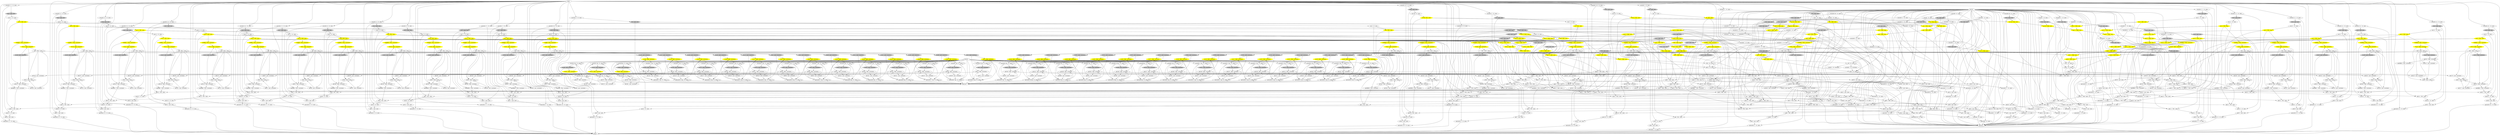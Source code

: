 digraph G {
	subgraph Forward {
		"arrayidx11.1.2 : 34 : entry" -> "$%45 : Load : entry" 
		"$%45 : Load : entry" [color = gray style=filled];
		"$%45 : Load : entry" -> "conv.1.2 : 43 : entry" 
		"conv.1.2 : 43 : entry" -> "div.1.2 : FDiv : entry" 
		"div.1.2 : FDiv : entry" [color = yellow style=filled];
		"div.1.2 : FDiv : entry" -> "mul.1.2 : FMul : entry" 
		"div.1.2 : FDiv : entry" -> "m0diffe15 : FMul : invertentry" 
		"mul.1.2 : FMul : entry" [color = yellow style=filled];
		"mul.1.2 : FMul : entry" -> "add.1.2 : FAdd : entry" 
		"add.1.2 : FAdd : entry" [color = yellow style=filled];
		"add.1.2 : FAdd : entry" -> "add.2.2 : FAdd : entry" 
		"arrayidx9.2.2 : 34 : entry" -> "$%46 : Load : entry" 
		"$%46 : Load : entry" [color = gray style=filled];
		"$%46 : Load : entry" -> "mul.2.2 : FMul : entry" 
		"arrayidx11.2.2 : 34 : entry" -> "$%47 : Load : entry" 
		"$%47 : Load : entry" [color = gray style=filled];
		"$%47 : Load : entry" -> "conv.2.2 : 43 : entry" 
		"conv.2.2 : 43 : entry" -> "div.2.2 : FDiv : entry" 
		"div.2.2 : FDiv : entry" [color = yellow style=filled];
		"div.2.2 : FDiv : entry" -> "mul.2.2 : FMul : entry" 
		"div.2.2 : FDiv : entry" -> "m0diffe13 : FMul : invertentry" 
		"mul.2.2 : FMul : entry" [color = yellow style=filled];
		"mul.2.2 : FMul : entry" -> "add.2.2 : FAdd : entry" 
		"add.2.2 : FAdd : entry" [color = yellow style=filled];
		"add.2.2 : FAdd : entry" -> "add.3.2 : FAdd : entry" 
		"arrayidx9.3.2 : 34 : entry" -> "$%48 : Load : entry" 
		"$%48 : Load : entry" [color = gray style=filled];
		"$%48 : Load : entry" -> "mul.3.2 : FMul : entry" 
		"arrayidx11.3.2 : 34 : entry" -> "$%49 : Load : entry" 
		"$%49 : Load : entry" [color = gray style=filled];
		"$%49 : Load : entry" -> "conv.3.2 : 43 : entry" 
		"conv.3.2 : 43 : entry" -> "div.3.2 : FDiv : entry" 
		"div.3.2 : FDiv : entry" [color = yellow style=filled];
		"div.3.2 : FDiv : entry" -> "mul.3.2 : FMul : entry" 
		"div.3.2 : FDiv : entry" -> "m0diffe11 : FMul : invertentry" 
		"mul.3.2 : FMul : entry" [color = yellow style=filled];
		"mul.3.2 : FMul : entry" -> "add.3.2 : FAdd : entry" 
		"add.3.2 : FAdd : entry" [color = yellow style=filled];
		"add.3.2 : FAdd : entry" -> "add.4.2 : FAdd : entry" 
		"arrayidx9.4.2 : 34 : entry" -> "$%50 : Load : entry" 
		"$%50 : Load : entry" [color = gray style=filled];
		"$%50 : Load : entry" -> "mul.4.2 : FMul : entry" 
		"arrayidx11.4.2 : 34 : entry" -> "$%51 : Load : entry" 
		"$%51 : Load : entry" [color = gray style=filled];
		"$%51 : Load : entry" -> "conv.4.2 : 43 : entry" 
		"conv.4.2 : 43 : entry" -> "div.4.2 : FDiv : entry" 
		"div.4.2 : FDiv : entry" [color = yellow style=filled];
		"div.4.2 : FDiv : entry" -> "mul.4.2 : FMul : entry" 
		"div.4.2 : FDiv : entry" -> "m0diffe9 : FMul : invertentry" 
		"mul.4.2 : FMul : entry" [color = yellow style=filled];
		"mul.4.2 : FMul : entry" -> "add.4.2 : FAdd : entry" 
		"add.4.2 : FAdd : entry" [color = yellow style=filled];
		"add.4.2 : FAdd : entry" -> "add.5.2 : FAdd : entry" 
		"arrayidx9.5.2 : 34 : entry" -> "$%52 : Load : entry" 
		"$%52 : Load : entry" [color = gray style=filled];
		"$%52 : Load : entry" -> "mul.5.2 : FMul : entry" 
		"arrayidx11.5.2 : 34 : entry" -> "$%53 : Load : entry" 
		"$%53 : Load : entry" [color = gray style=filled];
		"$%53 : Load : entry" -> "conv.5.2 : 43 : entry" 
		"conv.5.2 : 43 : entry" -> "div.5.2 : FDiv : entry" 
		"div.5.2 : FDiv : entry" [color = yellow style=filled];
		"div.5.2 : FDiv : entry" -> "mul.5.2 : FMul : entry" 
		"div.5.2 : FDiv : entry" -> "m0diffe7 : FMul : invertentry" 
		"mul.5.2 : FMul : entry" [color = yellow style=filled];
		"mul.5.2 : FMul : entry" -> "add.5.2 : FAdd : entry" 
		"add.5.2 : FAdd : entry" [color = yellow style=filled];
		"add.5.2 : FAdd : entry" -> "add.6.2 : FAdd : entry" 
		"arrayidx9.6.2 : 34 : entry" -> "$%54 : Load : entry" 
		"$%54 : Load : entry" [color = gray style=filled];
		"$%54 : Load : entry" -> "mul.6.2 : FMul : entry" 
		"arrayidx11.6.2 : 34 : entry" -> "$%55 : Load : entry" 
		"$%55 : Load : entry" [color = gray style=filled];
		"$%55 : Load : entry" -> "conv.6.2 : 43 : entry" 
		"conv.6.2 : 43 : entry" -> "div.6.2 : FDiv : entry" 
		"div.6.2 : FDiv : entry" [color = yellow style=filled];
		"div.6.2 : FDiv : entry" -> "mul.6.2 : FMul : entry" 
		"div.6.2 : FDiv : entry" -> "m0diffe5 : FMul : invertentry" 
		"mul.6.2 : FMul : entry" [color = yellow style=filled];
		"mul.6.2 : FMul : entry" -> "add.6.2 : FAdd : entry" 
		"add.6.2 : FAdd : entry" [color = yellow style=filled];
		"add.6.2 : FAdd : entry" -> "add.7.2 : FAdd : entry" 
		"arrayidx9.7.2 : 34 : entry" -> "$%56 : Load : entry" 
		"$%56 : Load : entry" [color = gray style=filled];
		"$%56 : Load : entry" -> "mul.7.2 : FMul : entry" 
		"arrayidx11.7.2 : 34 : entry" -> "$%57 : Load : entry" 
		"$%57 : Load : entry" [color = gray style=filled];
		"$%57 : Load : entry" -> "conv.7.2 : 43 : entry" 
		"conv.7.2 : 43 : entry" -> "div.7.2 : FDiv : entry" 
		"div.7.2 : FDiv : entry" [color = yellow style=filled];
		"div.7.2 : FDiv : entry" -> "mul.7.2 : FMul : entry" 
		"div.7.2 : FDiv : entry" -> "m0diffe3 : FMul : invertentry" 
		"mul.7.2 : FMul : entry" [color = yellow style=filled];
		"mul.7.2 : FMul : entry" -> "add.7.2 : FAdd : entry" 
		"add.7.2 : FAdd : entry" [color = yellow style=filled];
		"add.7.2 : FAdd : entry" -> "add.8.2 : FAdd : entry" 
		"arrayidx9.8.2 : 34 : entry" -> "$%58 : Load : entry" 
		"$%72 : Load : invertentry" [color = gray style=filled];
		"$%72 : Load : invertentry" -> "$%73 : FAdd : invertentry" 
		"$%127 : Load : invertentry" [color = gray style=filled];
		"$%127 : Load : invertentry" -> "$%128 : FAdd : invertentry" 
		"conv.3 : 43 : entry" -> "div.3 : FDiv : entry" 
		"add.3 : FAdd : entry" [color = yellow style=filled];
		"add.3 : FAdd : entry" -> "add.4 : FAdd : entry" 
		"arrayidx9.4 : 34 : entry" -> "$%10 : Load : entry" 
		"$%10 : Load : entry" [color = gray style=filled];
		"$%10 : Load : entry" -> "mul.4 : FMul : entry" 
		"arrayidx11.4 : 34 : entry" -> "$%11 : Load : entry" 
		"$%11 : Load : entry" [color = gray style=filled];
		"$%11 : Load : entry" -> "conv.4 : 43 : entry" 
		"conv.4 : 43 : entry" -> "div.4 : FDiv : entry" 
		"div.4 : FDiv : entry" [color = yellow style=filled];
		"div.4 : FDiv : entry" -> "mul.4 : FMul : entry" 
		"div.4 : FDiv : entry" -> "m0diffe48 : FMul : invertentry" 
		"mul.4 : FMul : entry" [color = yellow style=filled];
		"mul.4 : FMul : entry" -> "add.4 : FAdd : entry" 
		"add.4 : FAdd : entry" [color = yellow style=filled];
		"add.4 : FAdd : entry" -> "add.5 : FAdd : entry" 
		"arrayidx9.5 : 34 : entry" -> "$%12 : Load : entry" 
		"$%12 : Load : entry" [color = gray style=filled];
		"$%12 : Load : entry" -> "mul.5 : FMul : entry" 
		"arrayidx11.5 : 34 : entry" -> "$%13 : Load : entry" 
		"$%13 : Load : entry" [color = gray style=filled];
		"$%13 : Load : entry" -> "conv.5 : 43 : entry" 
		"conv.5 : 43 : entry" -> "div.5 : FDiv : entry" 
		"div.5 : FDiv : entry" [color = yellow style=filled];
		"div.5 : FDiv : entry" -> "mul.5 : FMul : entry" 
		"div.5 : FDiv : entry" -> "m0diffe46 : FMul : invertentry" 
		"mul.5 : FMul : entry" [color = yellow style=filled];
		"mul.5 : FMul : entry" -> "add.5 : FAdd : entry" 
		"add.5 : FAdd : entry" [color = yellow style=filled];
		"add.5 : FAdd : entry" -> "add.6 : FAdd : entry" 
		"arrayidx9.6 : 34 : entry" -> "$%14 : Load : entry" 
		"$%14 : Load : entry" [color = gray style=filled];
		"$%14 : Load : entry" -> "mul.6 : FMul : entry" 
		"arrayidx11.6 : 34 : entry" -> "$%15 : Load : entry" 
		"$%15 : Load : entry" [color = gray style=filled];
		"$%15 : Load : entry" -> "conv.6 : 43 : entry" 
		"conv.6 : 43 : entry" -> "div.6 : FDiv : entry" 
		"div.6 : FDiv : entry" [color = yellow style=filled];
		"div.6 : FDiv : entry" -> "mul.6 : FMul : entry" 
		"div.6 : FDiv : entry" -> "m0diffe44 : FMul : invertentry" 
		"mul.6 : FMul : entry" [color = yellow style=filled];
		"mul.6 : FMul : entry" -> "add.6 : FAdd : entry" 
		"add.6 : FAdd : entry" [color = yellow style=filled];
		"add.6 : FAdd : entry" -> "add.7 : FAdd : entry" 
		"arrayidx9.7 : 34 : entry" -> "$%16 : Load : entry" 
		"$%16 : Load : entry" [color = gray style=filled];
		"$%16 : Load : entry" -> "mul.7 : FMul : entry" 
		"arrayidx11.7 : 34 : entry" -> "$%17 : Load : entry" 
		"$%17 : Load : entry" [color = gray style=filled];
		"$%17 : Load : entry" -> "conv.7 : 43 : entry" 
		"conv.7 : 43 : entry" -> "div.7 : FDiv : entry" 
		"add.6.1 : FAdd : entry" [color = yellow style=filled];
		"add.6.1 : FAdd : entry" -> "add.7.1 : FAdd : entry" 
		"arrayidx9.7.1 : 34 : entry" -> "$%36 : Load : entry" 
		"$%36 : Load : entry" [color = gray style=filled];
		"$%36 : Load : entry" -> "mul.7.1 : FMul : entry" 
		"arrayidx11.7.1 : 34 : entry" -> "$%37 : Load : entry" 
		"$%37 : Load : entry" [color = gray style=filled];
		"$%37 : Load : entry" -> "conv.7.1 : 43 : entry" 
		"conv.7.1 : 43 : entry" -> "div.7.1 : FDiv : entry" 
		"div.7.1 : FDiv : entry" [color = yellow style=filled];
		"div.7.1 : FDiv : entry" -> "mul.7.1 : FMul : entry" 
		"div.7.1 : FDiv : entry" -> "m0diffe23 : FMul : invertentry" 
		"mul.7.1 : FMul : entry" [color = yellow style=filled];
		"mul.7.1 : FMul : entry" -> "add.7.1 : FAdd : entry" 
		"div.7 : FDiv : entry" [color = yellow style=filled];
		"div.7 : FDiv : entry" -> "mul.7 : FMul : entry" 
		"div.7 : FDiv : entry" -> "m0diffe42 : FMul : invertentry" 
		"mul.7 : FMul : entry" [color = yellow style=filled];
		"mul.7 : FMul : entry" -> "add.7 : FAdd : entry" 
		"add.7 : FAdd : entry" [color = yellow style=filled];
		"add.7 : FAdd : entry" -> "add.8 : FAdd : entry" 
		"arrayidx9.8 : 34 : entry" -> "$%18 : Load : entry" 
		"$%18 : Load : entry" [color = gray style=filled];
		"$%18 : Load : entry" -> "mul.8 : FMul : entry" 
		"arrayidx11.8 : 34 : entry" -> "$%19 : Load : entry" 
		"$%19 : Load : entry" [color = gray style=filled];
		"$%19 : Load : entry" -> "conv.8 : 43 : entry" 
		"conv.8 : 43 : entry" -> "div.8 : FDiv : entry" 
		"div.8 : FDiv : entry" [color = yellow style=filled];
		"div.8 : FDiv : entry" -> "mul.8 : FMul : entry" 
		"div.8 : FDiv : entry" -> "m0diffe40 : FMul : invertentry" 
		"mul.8 : FMul : entry" [color = yellow style=filled];
		"mul.8 : FMul : entry" -> "add.8 : FAdd : entry" 
		"add.8 : FAdd : entry" [color = yellow style=filled];
		"add.8 : FAdd : entry" -> "$%0 : 49 : entry" 
		"arrayidx.1 : 34 : entry" -> "$%20 : Load : entry" 
		"$%20 : Load : entry" [color = gray style=filled];
		"$%20 : Load : entry" -> "add.145 : FAdd : entry" 
		"$%20 : Load : entry" -> "$%21 : 49 : entry" 
		"$%21 : 49 : entry" -> "$%21 : 49 : entry" 
		"arrayidx9.140 : 34 : entry" -> "$%22 : Load : entry" 
		"$%22 : Load : entry" [color = gray style=filled];
		"$%22 : Load : entry" -> "mul.144 : FMul : entry" 
		"arrayidx11.141 : 34 : entry" -> "$%23 : Load : entry" 
		"$%23 : Load : entry" [color = gray style=filled];
		"$%23 : Load : entry" -> "conv.142 : 43 : entry" 
		"conv.142 : 43 : entry" -> "div.143 : FDiv : entry" 
		"div.143 : FDiv : entry" [color = yellow style=filled];
		"div.143 : FDiv : entry" -> "mul.144 : FMul : entry" 
		"div.143 : FDiv : entry" -> "m0diffe38 : FMul : invertentry" 
		"mul.144 : FMul : entry" [color = yellow style=filled];
		"mul.144 : FMul : entry" -> "add.145 : FAdd : entry" 
		"add.145 : FAdd : entry" [color = yellow style=filled];
		"add.145 : FAdd : entry" -> "add.1.1 : FAdd : entry" 
		"arrayidx9.1.1 : 34 : entry" -> "$%24 : Load : entry" 
		"$%24 : Load : entry" [color = gray style=filled];
		"$%24 : Load : entry" -> "mul.1.1 : FMul : entry" 
		"$%58 : Load : entry" [color = gray style=filled];
		"$%58 : Load : entry" -> "mul.8.2 : FMul : entry" 
		"arrayidx11.8.2 : 34 : entry" -> "$%59 : Load : entry" 
		"$%59 : Load : entry" [color = gray style=filled];
		"$%59 : Load : entry" -> "conv.8.2 : 43 : entry" 
		"conv.8.2 : 43 : entry" -> "div.8.2 : FDiv : entry" 
		"div.8.2 : FDiv : entry" [color = yellow style=filled];
		"div.8.2 : FDiv : entry" -> "mul.8.2 : FMul : entry" 
		"div.8.2 : FDiv : entry" -> "m0diffe : FMul : invertentry" 
		"mul.8.2 : FMul : entry" [color = yellow style=filled];
		"mul.8.2 : FMul : entry" -> "add.8.2 : FAdd : entry" 
		"add.8.2 : FAdd : entry" [color = yellow style=filled];
		"add.8.2 : FAdd : entry" -> "$%41 : 49 : entry" 
		"arrayidx.1'ipg : 34 : entry" -> "$%274 : Load : invertentry" 
		"arrayidx.1'ipg : 34 : entry" -> "arrayidx.1'ipg : 34 : entry" 
		"arrayidx11.1.1 : 34 : entry" -> "$%25 : Load : entry" 
		"$%25 : Load : entry" [color = gray style=filled];
		"$%25 : Load : entry" -> "conv.1.1 : 43 : entry" 
		"conv.1.1 : 43 : entry" -> "div.1.1 : FDiv : entry" 
		"div.1.1 : FDiv : entry" [color = yellow style=filled];
		"div.1.1 : FDiv : entry" -> "mul.1.1 : FMul : entry" 
		"div.1.1 : FDiv : entry" -> "m0diffe35 : FMul : invertentry" 
		"mul.1.1 : FMul : entry" [color = yellow style=filled];
		"mul.1.1 : FMul : entry" -> "add.1.1 : FAdd : entry" 
		"add.1.1 : FAdd : entry" [color = yellow style=filled];
		"add.1.1 : FAdd : entry" -> "add.2.1 : FAdd : entry" 
		"arrayidx9.2.1 : 34 : entry" -> "$%26 : Load : entry" 
		"$%26 : Load : entry" [color = gray style=filled];
		"$%26 : Load : entry" -> "mul.2.1 : FMul : entry" 
		"arrayidx11.2.1 : 34 : entry" -> "$%27 : Load : entry" 
		"$%27 : Load : entry" [color = gray style=filled];
		"$%27 : Load : entry" -> "conv.2.1 : 43 : entry" 
		"conv.2.1 : 43 : entry" -> "div.2.1 : FDiv : entry" 
		"div.2.1 : FDiv : entry" [color = yellow style=filled];
		"div.2.1 : FDiv : entry" -> "mul.2.1 : FMul : entry" 
		"div.2.1 : FDiv : entry" -> "m0diffe33 : FMul : invertentry" 
		"mul.2.1 : FMul : entry" [color = yellow style=filled];
		"mul.2.1 : FMul : entry" -> "add.2.1 : FAdd : entry" 
		"add.2.1 : FAdd : entry" [color = yellow style=filled];
		"add.2.1 : FAdd : entry" -> "add.3.1 : FAdd : entry" 
		"arrayidx9.3.1 : 34 : entry" -> "$%28 : Load : entry" 
		"$%28 : Load : entry" [color = gray style=filled];
		"$%28 : Load : entry" -> "mul.3.1 : FMul : entry" 
		"arrayidx11.3.1 : 34 : entry" -> "$%29 : Load : entry" 
		"$%29 : Load : entry" [color = gray style=filled];
		"$%29 : Load : entry" -> "conv.3.1 : 43 : entry" 
		"image : " -> "arrayidx11.7.2 : 34 : entry" 
		"image : " -> "arrayidx11.2.2 : 34 : entry" 
		"image : " -> "arrayidx11.6.2 : 34 : entry" 
		"image : " -> "arrayidx11.5.2 : 34 : entry" 
		"image : " -> "arrayidx11.1.2 : 34 : entry" 
		"image : " -> "arrayidx11.4.1 : 34 : entry" 
		"image : " -> "arrayidx11.4 : 34 : entry" 
		"image : " -> "arrayidx11.3 : 34 : entry" 
		"image : " -> "arrayidx11.2 : 34 : entry" 
		"image : " -> "arrayidx11.3.1 : 34 : entry" 
		"image : " -> "arrayidx11.2.1 : 34 : entry" 
		"image : " -> "arrayidx11.4.2 : 34 : entry" 
		"image : " -> "arrayidx11.6.1 : 34 : entry" 
		"image : " -> "arrayidx11.5.1 : 34 : entry" 
		"image : " -> "arrayidx11.8 : 34 : entry" 
		"image : " -> "arrayidx11.7 : 34 : entry" 
		"image : " -> "arrayidx11.1.1 : 34 : entry" 
		"image : " -> "arrayidx11.141 : 34 : entry" 
		"image : " -> "arrayidx11.1 : 34 : entry" 
		"image : " -> "arrayidx11 : 34 : entry" 
		"image : " -> "arrayidx11.6 : 34 : entry" 
		"image : " -> "arrayidx11.5 : 34 : entry" 
		"image : " -> "arrayidx11.247 : 34 : entry" 
		"image : " -> "arrayidx11.3.2 : 34 : entry" 
		"image : " -> "arrayidx11.8.1 : 34 : entry" 
		"image : " -> "arrayidx11.7.1 : 34 : entry" 
		"image : " -> "arrayidx11.8.2 : 34 : entry" 
		"network : " -> "arrayidx9.6 : 34 : entry" 
		"network : " -> "arrayidx9.5 : 34 : entry" 
		"network : " -> "arrayidx9.4 : 34 : entry" 
		"network : " -> "arrayidx9.246 : 34 : entry" 
		"network : " -> "arrayidx.2 : 34 : entry" 
		"network : " -> "arrayidx9.8.1 : 34 : entry" 
		"network : " -> "arrayidx9.7.1 : 34 : entry" 
		"network : " -> "arrayidx.1 : 34 : entry" 
		"network : " -> "arrayidx9.8 : 34 : entry" 
		"network : " -> "arrayidx9.7 : 34 : entry" 
		"network : " -> "arrayidx9.2.1 : 34 : entry" 
		"network : " -> "arrayidx9.1.1 : 34 : entry" 
		"network : " -> "arrayidx9.140 : 34 : entry" 
		"network : " -> "arrayidx9.7.2 : 34 : entry" 
		"network : " -> "arrayidx9.6.2 : 34 : entry" 
		"network : " -> "arrayidx9.5.2 : 34 : entry" 
		"network : " -> "arrayidx9.6.1 : 34 : entry" 
		"network : " -> "arrayidx9.5.1 : 34 : entry" 
		"network : " -> "arrayidx9.4.1 : 34 : entry" 
		"network : " -> "arrayidx9.3.1 : 34 : entry" 
		"network : " -> "arrayidx9.3 : 34 : entry" 
		"network : " -> "arrayidx9.2 : 34 : entry" 
		"network : " -> "arrayidx9.1 : 34 : entry" 
		"network : " -> "arrayidx9 : 34 : entry" 
		"network : " -> "arrayidx : 34 : entry" 
		"network : " -> "arrayidx9.4.2 : 34 : entry" 
		"network : " -> "arrayidx9.3.2 : 34 : entry" 
		"network : " -> "arrayidx9.2.2 : 34 : entry" 
		"network : " -> "arrayidx9.1.2 : 34 : entry" 
		"network : " -> "arrayidx9.8.2 : 34 : entry" 
		"network' : " -> "arrayidx9.6'ipg : 34 : entry" 
		"network' : " -> "arrayidx9.7'ipg : 34 : entry" 
		"network' : " -> "arrayidx9.8'ipg : 34 : entry" 
		"network' : " -> "arrayidx9.4.1'ipg : 34 : entry" 
		"network' : " -> "arrayidx9.5.1'ipg : 34 : entry" 
		"network' : " -> "arrayidx9.6.1'ipg : 34 : entry" 
		"network' : " -> "arrayidx9.7.1'ipg : 34 : entry" 
		"network' : " -> "arrayidx9.8.1'ipg : 34 : entry" 
		"network' : " -> "arrayidx'ipg : 34 : entry" 
		"network' : " -> "arrayidx9'ipg : 34 : entry" 
		"network' : " -> "arrayidx9.1'ipg : 34 : entry" 
		"network' : " -> "arrayidx9.2'ipg : 34 : entry" 
		"network' : " -> "arrayidx9.3'ipg : 34 : entry" 
		"network' : " -> "arrayidx9.4'ipg : 34 : entry" 
		"network' : " -> "arrayidx9.5'ipg : 34 : entry" 
		"network' : " -> "arrayidx9.4.2'ipg : 34 : entry" 
		"network' : " -> "arrayidx9.5.2'ipg : 34 : entry" 
		"network' : " -> "arrayidx9.6.2'ipg : 34 : entry" 
		"network' : " -> "arrayidx9.7.2'ipg : 34 : entry" 
		"network' : " -> "arrayidx9.8.2'ipg : 34 : entry" 
		"network' : " -> "arrayidx.2'ipg : 34 : entry" 
		"network' : " -> "arrayidx9.246'ipg : 34 : entry" 
		"network' : " -> "arrayidx9.1.2'ipg : 34 : entry" 
		"network' : " -> "arrayidx9.2.2'ipg : 34 : entry" 
		"network' : " -> "arrayidx9.3.2'ipg : 34 : entry" 
		"network' : " -> "arrayidx.1'ipg : 34 : entry" 
		"network' : " -> "arrayidx9.140'ipg : 34 : entry" 
		"network' : " -> "arrayidx9.1.1'ipg : 34 : entry" 
		"network' : " -> "arrayidx9.2.1'ipg : 34 : entry" 
		"network' : " -> "arrayidx9.3.1'ipg : 34 : entry" 
		"arrayidx11.2 : 34 : entry" -> "$%7 : Load : entry" 
		"$%0 : 49 : entry" -> "$%0 : 49 : entry" 
		"$%0 : 49 : entry" -> "<badref> : 56 : invertentry" 
		"arrayidx : 34 : entry" -> "$%1 : Load : entry" 
		"$%1 : Load : entry" [color = gray style=filled];
		"$%1 : Load : entry" -> "add : FAdd : entry" 
		"$%1 : Load : entry" -> "$%0 : 49 : entry" 
		"arrayidx9 : 34 : entry" -> "$%2 : Load : entry" 
		"$%2 : Load : entry" [color = gray style=filled];
		"$%2 : Load : entry" -> "mul : FMul : entry" 
		"arrayidx11 : 34 : entry" -> "$%3 : Load : entry" 
		"$%3 : Load : entry" [color = gray style=filled];
		"$%3 : Load : entry" -> "conv : 43 : entry" 
		"conv : 43 : entry" -> "div : FDiv : entry" 
		"conv.3.1 : 43 : entry" -> "div.3.1 : FDiv : entry" 
		"div.3.1 : FDiv : entry" [color = yellow style=filled];
		"div.3.1 : FDiv : entry" -> "mul.3.1 : FMul : entry" 
		"div.3.1 : FDiv : entry" -> "m0diffe31 : FMul : invertentry" 
		"mul.3.1 : FMul : entry" [color = yellow style=filled];
		"mul.3.1 : FMul : entry" -> "add.3.1 : FAdd : entry" 
		"add.3.1 : FAdd : entry" [color = yellow style=filled];
		"add.3.1 : FAdd : entry" -> "add.4.1 : FAdd : entry" 
		"arrayidx9.4.1 : 34 : entry" -> "$%30 : Load : entry" 
		"$%30 : Load : entry" [color = gray style=filled];
		"$%30 : Load : entry" -> "mul.4.1 : FMul : entry" 
		"arrayidx11.4.1 : 34 : entry" -> "$%31 : Load : entry" 
		"$%31 : Load : entry" [color = gray style=filled];
		"$%31 : Load : entry" -> "conv.4.1 : 43 : entry" 
		"conv.4.1 : 43 : entry" -> "div.4.1 : FDiv : entry" 
		"div.4.1 : FDiv : entry" [color = yellow style=filled];
		"div.4.1 : FDiv : entry" -> "mul.4.1 : FMul : entry" 
		"div.4.1 : FDiv : entry" -> "m0diffe29 : FMul : invertentry" 
		"mul.4.1 : FMul : entry" [color = yellow style=filled];
		"mul.4.1 : FMul : entry" -> "add.4.1 : FAdd : entry" 
		"add.4.1 : FAdd : entry" [color = yellow style=filled];
		"add.4.1 : FAdd : entry" -> "add.5.1 : FAdd : entry" 
		"arrayidx9.5.1 : 34 : entry" -> "$%32 : Load : entry" 
		"$%32 : Load : entry" [color = gray style=filled];
		"$%32 : Load : entry" -> "mul.5.1 : FMul : entry" 
		"arrayidx11.5.1 : 34 : entry" -> "$%33 : Load : entry" 
		"$%33 : Load : entry" [color = gray style=filled];
		"$%33 : Load : entry" -> "conv.5.1 : 43 : entry" 
		"conv.5.1 : 43 : entry" -> "div.5.1 : FDiv : entry" 
		"div.5.1 : FDiv : entry" [color = yellow style=filled];
		"div.5.1 : FDiv : entry" -> "mul.5.1 : FMul : entry" 
		"div.5.1 : FDiv : entry" -> "m0diffe27 : FMul : invertentry" 
		"mul.5.1 : FMul : entry" [color = yellow style=filled];
		"mul.5.1 : FMul : entry" -> "add.5.1 : FAdd : entry" 
		"add.5.1 : FAdd : entry" [color = yellow style=filled];
		"add.5.1 : FAdd : entry" -> "add.6.1 : FAdd : entry" 
		"arrayidx9.6.1 : 34 : entry" -> "$%34 : Load : entry" 
		"m0diffe7 : FMul : invertentry" [color = yellow style=filled];
		"m0diffe7 : FMul : invertentry" -> "$%103 : FAdd : invertentry" 
		"'de8 : Alloca : entry" -> "'de8 : Alloca : entry" 
		"'de8 : Alloca : entry" -> "$%104 : Load : invertentry" 
		"'de8 : Alloca : entry" -> "$%102 : Load : invertentry" 
		"$%102 : Load : invertentry" [color = gray style=filled];
		"$%102 : Load : invertentry" -> "$%103 : FAdd : invertentry" 
		"$%103 : FAdd : invertentry" [color = yellow style=filled];
		"$%103 : FAdd : invertentry" -> "'de8 : Alloca : entry" 
		"arrayidx9.5.2'ipg : 34 : entry" -> "$%105 : Load : invertentry" 
		"arrayidx9.5.2'ipg : 34 : entry" -> "arrayidx9.5.2'ipg : 34 : entry" 
		"$%106 : FAdd : invertentry" [color = yellow style=filled];
		"$%106 : FAdd : invertentry" -> "arrayidx9.5.2'ipg : 34 : entry" 
		"$%34 : Load : entry" [color = gray style=filled];
		"$%34 : Load : entry" -> "mul.6.1 : FMul : entry" 
		"arrayidx11.6.1 : 34 : entry" -> "$%35 : Load : entry" 
		"$%35 : Load : entry" [color = gray style=filled];
		"$%35 : Load : entry" -> "conv.6.1 : 43 : entry" 
		"conv.6.1 : 43 : entry" -> "div.6.1 : FDiv : entry" 
		"div.6.1 : FDiv : entry" [color = yellow style=filled];
		"div.6.1 : FDiv : entry" -> "mul.6.1 : FMul : entry" 
		"div.6.1 : FDiv : entry" -> "m0diffe25 : FMul : invertentry" 
		"mul.6.1 : FMul : entry" [color = yellow style=filled];
		"mul.6.1 : FMul : entry" -> "add.6.1 : FAdd : entry" 
		"$%38 : Load : entry" [color = gray style=filled];
		"$%38 : Load : entry" -> "mul.8.1 : FMul : entry" 
		"div : FDiv : entry" [color = yellow style=filled];
		"div : FDiv : entry" -> "mul : FMul : entry" 
		"div : FDiv : entry" -> "m0diffe57 : FMul : invertentry" 
		"mul : FMul : entry" [color = yellow style=filled];
		"mul : FMul : entry" -> "add : FAdd : entry" 
		"add : FAdd : entry" [color = yellow style=filled];
		"add : FAdd : entry" -> "add.1 : FAdd : entry" 
		"arrayidx9.1 : 34 : entry" -> "$%4 : Load : entry" 
		"$%4 : Load : entry" [color = gray style=filled];
		"$%4 : Load : entry" -> "mul.1 : FMul : entry" 
		"arrayidx11.1 : 34 : entry" -> "$%5 : Load : entry" 
		"$%5 : Load : entry" [color = gray style=filled];
		"$%5 : Load : entry" -> "conv.1 : 43 : entry" 
		"conv.1 : 43 : entry" -> "div.1 : FDiv : entry" 
		"div.3 : FDiv : entry" [color = yellow style=filled];
		"div.3 : FDiv : entry" -> "mul.3 : FMul : entry" 
		"div.3 : FDiv : entry" -> "m0diffe50 : FMul : invertentry" 
		"mul.3 : FMul : entry" [color = yellow style=filled];
		"mul.3 : FMul : entry" -> "add.3 : FAdd : entry" 
		"div.1 : FDiv : entry" [color = yellow style=filled];
		"div.1 : FDiv : entry" -> "mul.1 : FMul : entry" 
		"div.1 : FDiv : entry" -> "m0diffe54 : FMul : invertentry" 
		"mul.1 : FMul : entry" [color = yellow style=filled];
		"mul.1 : FMul : entry" -> "add.1 : FAdd : entry" 
		"add.1 : FAdd : entry" [color = yellow style=filled];
		"add.1 : FAdd : entry" -> "add.2 : FAdd : entry" 
		"arrayidx9.2 : 34 : entry" -> "$%6 : Load : entry" 
		"$%6 : Load : entry" [color = gray style=filled];
		"$%6 : Load : entry" -> "mul.2 : FMul : entry" 
		"$%7 : Load : entry" [color = gray style=filled];
		"$%7 : Load : entry" -> "conv.2 : 43 : entry" 
		"conv.2 : 43 : entry" -> "div.2 : FDiv : entry" 
		"div.2 : FDiv : entry" [color = yellow style=filled];
		"div.2 : FDiv : entry" -> "mul.2 : FMul : entry" 
		"div.2 : FDiv : entry" -> "m0diffe52 : FMul : invertentry" 
		"mul.2 : FMul : entry" [color = yellow style=filled];
		"mul.2 : FMul : entry" -> "add.2 : FAdd : entry" 
		"add.2 : FAdd : entry" [color = yellow style=filled];
		"add.2 : FAdd : entry" -> "add.3 : FAdd : entry" 
		"arrayidx9.3 : 34 : entry" -> "$%8 : Load : entry" 
		"$%8 : Load : entry" [color = gray style=filled];
		"$%8 : Load : entry" -> "mul.3 : FMul : entry" 
		"arrayidx11.3 : 34 : entry" -> "$%9 : Load : entry" 
		"$%9 : Load : entry" [color = gray style=filled];
		"$%9 : Load : entry" -> "conv.3 : 43 : entry" 
		"add.7.1 : FAdd : entry" [color = yellow style=filled];
		"add.7.1 : FAdd : entry" -> "add.8.1 : FAdd : entry" 
		"arrayidx9.8.1 : 34 : entry" -> "$%38 : Load : entry" 
		"arrayidx11.8.1 : 34 : entry" -> "$%39 : Load : entry" 
		"$%39 : Load : entry" [color = gray style=filled];
		"$%39 : Load : entry" -> "conv.8.1 : 43 : entry" 
		"conv.8.1 : 43 : entry" -> "div.8.1 : FDiv : entry" 
		"div.8.1 : FDiv : entry" [color = yellow style=filled];
		"div.8.1 : FDiv : entry" -> "mul.8.1 : FMul : entry" 
		"div.8.1 : FDiv : entry" -> "m0diffe21 : FMul : invertentry" 
		"mul.8.1 : FMul : entry" [color = yellow style=filled];
		"mul.8.1 : FMul : entry" -> "add.8.1 : FAdd : entry" 
		"add.8.1 : FAdd : entry" [color = yellow style=filled];
		"add.8.1 : FAdd : entry" -> "$%21 : 49 : entry" 
		"arrayidx.2 : 34 : entry" -> "$%40 : Load : entry" 
		"$%40 : Load : entry" [color = gray style=filled];
		"$%40 : Load : entry" -> "add.251 : FAdd : entry" 
		"$%40 : Load : entry" -> "$%41 : 49 : entry" 
		"$%41 : 49 : entry" -> "$%41 : 49 : entry" 
		"arrayidx9.246 : 34 : entry" -> "$%42 : Load : entry" 
		"$%42 : Load : entry" [color = gray style=filled];
		"$%42 : Load : entry" -> "mul.250 : FMul : entry" 
		"arrayidx11.247 : 34 : entry" -> "$%43 : Load : entry" 
		"$%43 : Load : entry" [color = gray style=filled];
		"$%43 : Load : entry" -> "conv.248 : 43 : entry" 
		"conv.248 : 43 : entry" -> "div.249 : FDiv : entry" 
		"div.249 : FDiv : entry" [color = yellow style=filled];
		"div.249 : FDiv : entry" -> "mul.250 : FMul : entry" 
		"div.249 : FDiv : entry" -> "m0diffe18 : FMul : invertentry" 
		"mul.250 : FMul : entry" [color = yellow style=filled];
		"mul.250 : FMul : entry" -> "add.251 : FAdd : entry" 
		"add.251 : FAdd : entry" [color = yellow style=filled];
		"add.251 : FAdd : entry" -> "add.1.2 : FAdd : entry" 
		"arrayidx9.1.2 : 34 : entry" -> "$%44 : Load : entry" 
		"$%44 : Load : entry" [color = gray style=filled];
		"$%44 : Load : entry" -> "mul.1.2 : FMul : entry" 
		"m0diffe23 : FMul : invertentry" [color = yellow style=filled];
		"m0diffe23 : FMul : invertentry" -> "$%189 : FAdd : invertentry" 
		"'de24 : Alloca : entry" -> "'de24 : Alloca : entry" 
		"'de24 : Alloca : entry" -> "$%190 : Load : invertentry" 
		"'de24 : Alloca : entry" -> "$%188 : Load : invertentry" 
		"$%188 : Load : invertentry" [color = gray style=filled];
		"$%188 : Load : invertentry" -> "$%189 : FAdd : invertentry" 
		"$%189 : FAdd : invertentry" [color = yellow style=filled];
		"$%189 : FAdd : invertentry" -> "'de24 : Alloca : entry" 
		"m0diffe25 : FMul : invertentry" [color = yellow style=filled];
		"m0diffe25 : FMul : invertentry" -> "$%200 : FAdd : invertentry" 
		"'de26 : Alloca : entry" -> "'de26 : Alloca : entry" 
		"'de26 : Alloca : entry" -> "$%201 : Load : invertentry" 
		"'de26 : Alloca : entry" -> "$%199 : Load : invertentry" 
		"$%199 : Load : invertentry" [color = gray style=filled];
		"$%199 : Load : invertentry" -> "$%200 : FAdd : invertentry" 
		"$%200 : FAdd : invertentry" [color = yellow style=filled];
		"$%200 : FAdd : invertentry" -> "'de26 : Alloca : entry" 
		"arrayidx9.6.1'ipg : 34 : entry" -> "$%202 : Load : invertentry" 
		"arrayidx9.6.1'ipg : 34 : entry" -> "arrayidx9.6.1'ipg : 34 : entry" 
		"$%192 : FAdd : invertentry" [color = yellow style=filled];
		"$%192 : FAdd : invertentry" -> "arrayidx9.7.1'ipg : 34 : entry" 
		"$%190 : Load : invertentry" [color = gray style=filled];
		"$%190 : Load : invertentry" -> "$%192 : FAdd : invertentry" 
		"$%203 : FAdd : invertentry" [color = yellow style=filled];
		"$%203 : FAdd : invertentry" -> "arrayidx9.6.1'ipg : 34 : entry" 
		"m0diffe27 : FMul : invertentry" [color = yellow style=filled];
		"m0diffe27 : FMul : invertentry" -> "$%211 : FAdd : invertentry" 
		"'de28 : Alloca : entry" -> "'de28 : Alloca : entry" 
		"'de28 : Alloca : entry" -> "$%212 : Load : invertentry" 
		"'de28 : Alloca : entry" -> "$%210 : Load : invertentry" 
		"$%210 : Load : invertentry" [color = gray style=filled];
		"$%210 : Load : invertentry" -> "$%211 : FAdd : invertentry" 
		"$%211 : FAdd : invertentry" [color = yellow style=filled];
		"$%211 : FAdd : invertentry" -> "'de28 : Alloca : entry" 
		"$%214 : FAdd : invertentry" [color = yellow style=filled];
		"$%214 : FAdd : invertentry" -> "arrayidx9.5.1'ipg : 34 : entry" 
		"m0diffe29 : FMul : invertentry" [color = yellow style=filled];
		"m0diffe29 : FMul : invertentry" -> "$%222 : FAdd : invertentry" 
		"arrayidx9.4.1'ipg : 34 : entry" -> "$%224 : Load : invertentry" 
		"arrayidx9.4.1'ipg : 34 : entry" -> "arrayidx9.4.1'ipg : 34 : entry" 
		"arrayidx9.5.1'ipg : 34 : entry" -> "$%213 : Load : invertentry" 
		"arrayidx9.5.1'ipg : 34 : entry" -> "arrayidx9.5.1'ipg : 34 : entry" 
		"$%225 : FAdd : invertentry" [color = yellow style=filled];
		"$%225 : FAdd : invertentry" -> "arrayidx9.4.1'ipg : 34 : entry" 
		"$%212 : Load : invertentry" [color = gray style=filled];
		"$%212 : Load : invertentry" -> "$%214 : FAdd : invertentry" 
		"$%221 : Load : invertentry" [color = gray style=filled];
		"$%221 : Load : invertentry" -> "$%222 : FAdd : invertentry" 
		"$%222 : FAdd : invertentry" [color = yellow style=filled];
		"$%222 : FAdd : invertentry" -> "'de30 : Alloca : entry" 
		"m0diffe31 : FMul : invertentry" [color = yellow style=filled];
		"m0diffe31 : FMul : invertentry" -> "$%233 : FAdd : invertentry" 
		"'de32 : Alloca : entry" -> "'de32 : Alloca : entry" 
		"'de32 : Alloca : entry" -> "$%234 : Load : invertentry" 
		"'de32 : Alloca : entry" -> "$%232 : Load : invertentry" 
		"$%232 : Load : invertentry" [color = gray style=filled];
		"$%232 : Load : invertentry" -> "$%233 : FAdd : invertentry" 
		"$%233 : FAdd : invertentry" [color = yellow style=filled];
		"$%233 : FAdd : invertentry" -> "'de32 : Alloca : entry" 
		"$%236 : FAdd : invertentry" [color = yellow style=filled];
		"$%236 : FAdd : invertentry" -> "arrayidx9.3.1'ipg : 34 : entry" 
		"arrayidx9.3.1'ipg : 34 : entry" -> "$%235 : Load : invertentry" 
		"arrayidx9.3.1'ipg : 34 : entry" -> "arrayidx9.3.1'ipg : 34 : entry" 
		"$%223 : Load : invertentry" [color = gray style=filled];
		"$%223 : Load : invertentry" -> "$%225 : FAdd : invertentry" 
		"m0diffe33 : FMul : invertentry" [color = yellow style=filled];
		"m0diffe33 : FMul : invertentry" -> "$%244 : FAdd : invertentry" 
		"'de34 : Alloca : entry" -> "'de34 : Alloca : entry" 
		"'de34 : Alloca : entry" -> "$%245 : Load : invertentry" 
		"'de34 : Alloca : entry" -> "$%243 : Load : invertentry" 
		"$%243 : Load : invertentry" [color = gray style=filled];
		"$%243 : Load : invertentry" -> "$%244 : FAdd : invertentry" 
		"$%244 : FAdd : invertentry" [color = yellow style=filled];
		"$%244 : FAdd : invertentry" -> "'de34 : Alloca : entry" 
		"arrayidx9.2.1'ipg : 34 : entry" -> "$%246 : Load : invertentry" 
		"arrayidx9.2.1'ipg : 34 : entry" -> "arrayidx9.2.1'ipg : 34 : entry" 
		"$%246 : Load : invertentry" [color = gray style=filled];
		"$%246 : Load : invertentry" -> "$%247 : FAdd : invertentry" 
		"$%247 : FAdd : invertentry" [color = yellow style=filled];
		"$%247 : FAdd : invertentry" -> "arrayidx9.2.1'ipg : 34 : entry" 
		"$%234 : Load : invertentry" [color = gray style=filled];
		"$%234 : Load : invertentry" -> "$%236 : FAdd : invertentry" 
		"arrayidx'ipg : 34 : entry" -> "$%382 : Load : invertentry" 
		"arrayidx'ipg : 34 : entry" -> "arrayidx'ipg : 34 : entry" 
		"m0diffe : FMul : invertentry" [color = yellow style=filled];
		"m0diffe : FMul : invertentry" -> "$%70 : FAdd : invertentry" 
		"$%354 : Load : invertentry" [color = gray style=filled];
		"$%354 : Load : invertentry" -> "$%355 : FAdd : invertentry" 
		"$%375 : Load : invertentry" [color = gray style=filled];
		"$%375 : Load : invertentry" -> "$%377 : FAdd : invertentry" 
		"$%299 : Load : invertentry" [color = gray style=filled];
		"$%299 : Load : invertentry" -> "$%300 : FAdd : invertentry" 
		"$%116 : Load : invertentry" [color = gray style=filled];
		"$%116 : Load : invertentry" -> "$%117 : FAdd : invertentry" 
		"$%353 : Load : invertentry" [color = gray style=filled];
		"$%353 : Load : invertentry" -> "$%355 : FAdd : invertentry" 
		"arrayidx.2'ipg : 34 : entry" -> "$%166 : Load : invertentry" 
		"arrayidx.2'ipg : 34 : entry" -> "arrayidx.2'ipg : 34 : entry" 
		"arrayidx9.8.2'ipg : 34 : entry" -> "$%72 : Load : invertentry" 
		"arrayidx9.8.2'ipg : 34 : entry" -> "arrayidx9.8.2'ipg : 34 : entry" 
		"$%126 : Load : invertentry" [color = gray style=filled];
		"$%126 : Load : invertentry" -> "$%128 : FAdd : invertentry" 
		"'de : Alloca : entry" -> "'de : Alloca : entry" 
		"'de : Alloca : entry" -> "$%71 : Load : invertentry" 
		"'de : Alloca : entry" -> "$%69 : Load : invertentry" 
		"'de47 : Alloca : entry" -> "'de47 : Alloca : entry" 
		"'de47 : Alloca : entry" -> "$%320 : Load : invertentry" 
		"'de47 : Alloca : entry" -> "$%318 : Load : invertentry" 
		"$%105 : Load : invertentry" [color = gray style=filled];
		"$%105 : Load : invertentry" -> "$%106 : FAdd : invertentry" 
		"$%94 : Load : invertentry" [color = gray style=filled];
		"$%94 : Load : invertentry" -> "$%95 : FAdd : invertentry" 
		"$%104 : Load : invertentry" [color = gray style=filled];
		"$%104 : Load : invertentry" -> "$%106 : FAdd : invertentry" 
		"$%83 : Load : invertentry" [color = gray style=filled];
		"$%83 : Load : invertentry" -> "$%84 : FAdd : invertentry" 
		"$%179 : Load : invertentry" [color = gray style=filled];
		"$%179 : Load : invertentry" -> "$%181 : FAdd : invertentry" 
		"$%287 : Load : invertentry" [color = gray style=filled];
		"$%287 : Load : invertentry" -> "$%289 : FAdd : invertentry" 
		"$%71 : Load : invertentry" [color = gray style=filled];
		"$%71 : Load : invertentry" -> "$%73 : FAdd : invertentry" 
		"$%274 : Load : invertentry" [color = gray style=filled];
		"$%274 : Load : invertentry" -> "$%275 : FAdd : invertentry" 
		"'de36 : Alloca : entry" -> "'de36 : Alloca : entry" 
		"'de36 : Alloca : entry" -> "$%256 : Load : invertentry" 
		"'de36 : Alloca : entry" -> "$%254 : Load : invertentry" 
		"$%309 : Load : invertentry" [color = gray style=filled];
		"$%309 : Load : invertentry" -> "$%311 : FAdd : invertentry" 
		"$%93 : Load : invertentry" [color = gray style=filled];
		"$%93 : Load : invertentry" -> "$%95 : FAdd : invertentry" 
		"$%166 : Load : invertentry" [color = gray style=filled];
		"$%166 : Load : invertentry" -> "$%167 : FAdd : invertentry" 
		"$%149 : Load : invertentry" [color = gray style=filled];
		"$%149 : Load : invertentry" -> "$%150 : FAdd : invertentry" 
		"$%201 : Load : invertentry" [color = gray style=filled];
		"$%201 : Load : invertentry" -> "$%203 : FAdd : invertentry" 
		"'de30 : Alloca : entry" -> "'de30 : Alloca : entry" 
		"'de30 : Alloca : entry" -> "$%223 : Load : invertentry" 
		"'de30 : Alloca : entry" -> "$%221 : Load : invertentry" 
		"$%320 : Load : invertentry" [color = gray style=filled];
		"$%320 : Load : invertentry" -> "$%322 : FAdd : invertentry" 
		"$%235 : Load : invertentry" [color = gray style=filled];
		"$%235 : Load : invertentry" -> "$%236 : FAdd : invertentry" 
		"$%351 : Load : invertentry" [color = gray style=filled];
		"$%351 : Load : invertentry" -> "$%352 : FAdd : invertentry" 
		"$%257 : Load : invertentry" [color = gray style=filled];
		"$%257 : Load : invertentry" -> "$%258 : FAdd : invertentry" 
		"$%256 : Load : invertentry" [color = gray style=filled];
		"$%256 : Load : invertentry" -> "$%258 : FAdd : invertentry" 
		"$%224 : Load : invertentry" [color = gray style=filled];
		"$%224 : Load : invertentry" -> "$%225 : FAdd : invertentry" 
		"$%82 : Load : invertentry" [color = gray style=filled];
		"$%82 : Load : invertentry" -> "$%84 : FAdd : invertentry" 
		"'de53 : Alloca : entry" -> "'de53 : Alloca : entry" 
		"'de53 : Alloca : entry" -> "$%353 : Load : invertentry" 
		"'de53 : Alloca : entry" -> "$%351 : Load : invertentry" 
		"$%382 : Load : invertentry" [color = gray style=filled];
		"$%382 : Load : invertentry" -> "$%383 : FAdd : invertentry" 
		"$%321 : Load : invertentry" [color = gray style=filled];
		"$%321 : Load : invertentry" -> "$%322 : FAdd : invertentry" 
		"$%245 : Load : invertentry" [color = gray style=filled];
		"$%245 : Load : invertentry" -> "$%247 : FAdd : invertentry" 
		"$%138 : Load : invertentry" [color = gray style=filled];
		"$%138 : Load : invertentry" -> "$%139 : FAdd : invertentry" 
		"$%191 : Load : invertentry" [color = gray style=filled];
		"$%191 : Load : invertentry" -> "$%192 : FAdd : invertentry" 
		"$%148 : Load : invertentry" [color = gray style=filled];
		"$%148 : Load : invertentry" -> "$%150 : FAdd : invertentry" 
		"$%180 : Load : invertentry" [color = gray style=filled];
		"$%180 : Load : invertentry" -> "$%181 : FAdd : invertentry" 
		"$%318 : Load : invertentry" [color = gray style=filled];
		"$%318 : Load : invertentry" -> "$%319 : FAdd : invertentry" 
		"$%254 : Load : invertentry" [color = gray style=filled];
		"$%254 : Load : invertentry" -> "$%255 : FAdd : invertentry" 
		"$%160 : Load : invertentry" [color = gray style=filled];
		"$%160 : Load : invertentry" -> "$%161 : FAdd : invertentry" 
		"$%288 : Load : invertentry" [color = gray style=filled];
		"$%288 : Load : invertentry" -> "$%289 : FAdd : invertentry" 
		"$%115 : Load : invertentry" [color = gray style=filled];
		"$%115 : Load : invertentry" -> "$%117 : FAdd : invertentry" 
		"$%342 : Load : invertentry" [color = gray style=filled];
		"$%342 : Load : invertentry" -> "$%344 : FAdd : invertentry" 
		"$%213 : Load : invertentry" [color = gray style=filled];
		"$%213 : Load : invertentry" -> "$%214 : FAdd : invertentry" 
		"$%202 : Load : invertentry" [color = gray style=filled];
		"$%202 : Load : invertentry" -> "$%203 : FAdd : invertentry" 
		"m0diffe11 : FMul : invertentry" [color = yellow style=filled];
		"m0diffe11 : FMul : invertentry" -> "$%125 : FAdd : invertentry" 
		"'de12 : Alloca : entry" -> "'de12 : Alloca : entry" 
		"'de12 : Alloca : entry" -> "$%126 : Load : invertentry" 
		"'de12 : Alloca : entry" -> "$%124 : Load : invertentry" 
		"$%124 : Load : invertentry" [color = gray style=filled];
		"$%124 : Load : invertentry" -> "$%125 : FAdd : invertentry" 
		"$%125 : FAdd : invertentry" [color = yellow style=filled];
		"$%125 : FAdd : invertentry" -> "'de12 : Alloca : entry" 
		"arrayidx9.3.2'ipg : 34 : entry" -> "$%127 : Load : invertentry" 
		"arrayidx9.3.2'ipg : 34 : entry" -> "arrayidx9.3.2'ipg : 34 : entry" 
		"$%128 : FAdd : invertentry" [color = yellow style=filled];
		"$%128 : FAdd : invertentry" -> "arrayidx9.3.2'ipg : 34 : entry" 
		"arrayidx9.2.2'ipg : 34 : entry" -> "$%138 : Load : invertentry" 
		"arrayidx9.2.2'ipg : 34 : entry" -> "arrayidx9.2.2'ipg : 34 : entry" 
		"$%92 : FAdd : invertentry" [color = yellow style=filled];
		"$%92 : FAdd : invertentry" -> "'de6 : Alloca : entry" 
		"arrayidx9.6.2'ipg : 34 : entry" -> "$%94 : Load : invertentry" 
		"arrayidx9.6.2'ipg : 34 : entry" -> "arrayidx9.6.2'ipg : 34 : entry" 
		"$%95 : FAdd : invertentry" [color = yellow style=filled];
		"$%95 : FAdd : invertentry" -> "arrayidx9.6.2'ipg : 34 : entry" 
		"m0diffe3 : FMul : invertentry" [color = yellow style=filled];
		"m0diffe3 : FMul : invertentry" -> "$%81 : FAdd : invertentry" 
		"'de4 : Alloca : entry" -> "'de4 : Alloca : entry" 
		"'de4 : Alloca : entry" -> "$%82 : Load : invertentry" 
		"'de4 : Alloca : entry" -> "$%80 : Load : invertentry" 
		"m0diffe5 : FMul : invertentry" [color = yellow style=filled];
		"m0diffe5 : FMul : invertentry" -> "$%92 : FAdd : invertentry" 
		"'de6 : Alloca : entry" -> "'de6 : Alloca : entry" 
		"'de6 : Alloca : entry" -> "$%93 : Load : invertentry" 
		"'de6 : Alloca : entry" -> "$%91 : Load : invertentry" 
		"$%91 : Load : invertentry" [color = gray style=filled];
		"$%91 : Load : invertentry" -> "$%92 : FAdd : invertentry" 
		"arrayidx9.7.2'ipg : 34 : entry" -> "$%83 : Load : invertentry" 
		"arrayidx9.7.2'ipg : 34 : entry" -> "arrayidx9.7.2'ipg : 34 : entry" 
		"$%69 : Load : invertentry" [color = gray style=filled];
		"$%69 : Load : invertentry" -> "$%70 : FAdd : invertentry" 
		"$%80 : Load : invertentry" [color = gray style=filled];
		"$%80 : Load : invertentry" -> "$%81 : FAdd : invertentry" 
		"$%81 : FAdd : invertentry" [color = yellow style=filled];
		"$%81 : FAdd : invertentry" -> "'de4 : Alloca : entry" 
		"$%84 : FAdd : invertentry" [color = yellow style=filled];
		"$%84 : FAdd : invertentry" -> "arrayidx9.7.2'ipg : 34 : entry" 
		"m0diffe9 : FMul : invertentry" [color = yellow style=filled];
		"m0diffe9 : FMul : invertentry" -> "$%114 : FAdd : invertentry" 
		"'de10 : Alloca : entry" -> "'de10 : Alloca : entry" 
		"'de10 : Alloca : entry" -> "$%115 : Load : invertentry" 
		"'de10 : Alloca : entry" -> "$%113 : Load : invertentry" 
		"$%113 : Load : invertentry" [color = gray style=filled];
		"$%113 : Load : invertentry" -> "$%114 : FAdd : invertentry" 
		"$%114 : FAdd : invertentry" [color = yellow style=filled];
		"$%114 : FAdd : invertentry" -> "'de10 : Alloca : entry" 
		"arrayidx9.4.2'ipg : 34 : entry" -> "$%116 : Load : invertentry" 
		"arrayidx9.4.2'ipg : 34 : entry" -> "arrayidx9.4.2'ipg : 34 : entry" 
		"$%117 : FAdd : invertentry" [color = yellow style=filled];
		"$%117 : FAdd : invertentry" -> "arrayidx9.4.2'ipg : 34 : entry" 
		"m0diffe18 : FMul : invertentry" [color = yellow style=filled];
		"m0diffe18 : FMul : invertentry" -> "$%158 : FAdd : invertentry" 
		"'de19 : Alloca : entry" -> "'de19 : Alloca : entry" 
		"'de19 : Alloca : entry" -> "$%159 : Load : invertentry" 
		"'de19 : Alloca : entry" -> "$%157 : Load : invertentry" 
		"$%157 : Load : invertentry" [color = gray style=filled];
		"$%157 : Load : invertentry" -> "$%158 : FAdd : invertentry" 
		"$%158 : FAdd : invertentry" [color = yellow style=filled];
		"$%158 : FAdd : invertentry" -> "'de19 : Alloca : entry" 
		"arrayidx9.8.1'ipg : 34 : entry" -> "$%180 : Load : invertentry" 
		"arrayidx9.8.1'ipg : 34 : entry" -> "arrayidx9.8.1'ipg : 34 : entry" 
		"$%167 : FAdd : invertentry" [color = yellow style=filled];
		"$%167 : FAdd : invertentry" -> "arrayidx.2'ipg : 34 : entry" 
		"arrayidx9.246'ipg : 34 : entry" -> "$%160 : Load : invertentry" 
		"arrayidx9.246'ipg : 34 : entry" -> "arrayidx9.246'ipg : 34 : entry" 
		"$%161 : FAdd : invertentry" [color = yellow style=filled];
		"$%161 : FAdd : invertentry" -> "arrayidx9.246'ipg : 34 : entry" 
		"$%159 : Load : invertentry" [color = gray style=filled];
		"$%159 : Load : invertentry" -> "$%161 : FAdd : invertentry" 
		"m0diffe21 : FMul : invertentry" [color = yellow style=filled];
		"m0diffe21 : FMul : invertentry" -> "$%178 : FAdd : invertentry" 
		"'de22 : Alloca : entry" -> "'de22 : Alloca : entry" 
		"'de22 : Alloca : entry" -> "$%179 : Load : invertentry" 
		"'de22 : Alloca : entry" -> "$%177 : Load : invertentry" 
		"$%177 : Load : invertentry" [color = gray style=filled];
		"$%177 : Load : invertentry" -> "$%178 : FAdd : invertentry" 
		"$%178 : FAdd : invertentry" [color = yellow style=filled];
		"$%178 : FAdd : invertentry" -> "'de22 : Alloca : entry" 
		"$%181 : FAdd : invertentry" [color = yellow style=filled];
		"$%181 : FAdd : invertentry" -> "arrayidx9.8.1'ipg : 34 : entry" 
		"arrayidx9.7.1'ipg : 34 : entry" -> "$%191 : Load : invertentry" 
		"arrayidx9.7.1'ipg : 34 : entry" -> "arrayidx9.7.1'ipg : 34 : entry" 
		"m0diffe13 : FMul : invertentry" [color = yellow style=filled];
		"m0diffe13 : FMul : invertentry" -> "$%136 : FAdd : invertentry" 
		"'de14 : Alloca : entry" -> "'de14 : Alloca : entry" 
		"'de14 : Alloca : entry" -> "$%137 : Load : invertentry" 
		"'de14 : Alloca : entry" -> "$%135 : Load : invertentry" 
		"$%135 : Load : invertentry" [color = gray style=filled];
		"$%135 : Load : invertentry" -> "$%136 : FAdd : invertentry" 
		"$%136 : FAdd : invertentry" [color = yellow style=filled];
		"$%136 : FAdd : invertentry" -> "'de14 : Alloca : entry" 
		"m0diffe15 : FMul : invertentry" [color = yellow style=filled];
		"m0diffe15 : FMul : invertentry" -> "$%147 : FAdd : invertentry" 
		"'de16 : Alloca : entry" -> "'de16 : Alloca : entry" 
		"'de16 : Alloca : entry" -> "$%148 : Load : invertentry" 
		"'de16 : Alloca : entry" -> "$%146 : Load : invertentry" 
		"$%146 : Load : invertentry" [color = gray style=filled];
		"$%146 : Load : invertentry" -> "$%147 : FAdd : invertentry" 
		"$%147 : FAdd : invertentry" [color = yellow style=filled];
		"$%147 : FAdd : invertentry" -> "'de16 : Alloca : entry" 
		"arrayidx9.1.2'ipg : 34 : entry" -> "$%149 : Load : invertentry" 
		"arrayidx9.1.2'ipg : 34 : entry" -> "arrayidx9.1.2'ipg : 34 : entry" 
		"$%150 : FAdd : invertentry" [color = yellow style=filled];
		"$%150 : FAdd : invertentry" -> "arrayidx9.1.2'ipg : 34 : entry" 
		"$%139 : FAdd : invertentry" [color = yellow style=filled];
		"$%139 : FAdd : invertentry" -> "arrayidx9.2.2'ipg : 34 : entry" 
		"$%137 : Load : invertentry" [color = gray style=filled];
		"$%137 : Load : invertentry" -> "$%139 : FAdd : invertentry" 
		"$%70 : FAdd : invertentry" [color = yellow style=filled];
		"$%70 : FAdd : invertentry" -> "'de : Alloca : entry" 
		"$%73 : FAdd : invertentry" [color = yellow style=filled];
		"$%73 : FAdd : invertentry" -> "arrayidx9.8.2'ipg : 34 : entry" 
		"m0diffe35 : FMul : invertentry" [color = yellow style=filled];
		"m0diffe35 : FMul : invertentry" -> "$%255 : FAdd : invertentry" 
		"$%255 : FAdd : invertentry" [color = yellow style=filled];
		"$%255 : FAdd : invertentry" -> "'de36 : Alloca : entry" 
		"$%258 : FAdd : invertentry" [color = yellow style=filled];
		"$%258 : FAdd : invertentry" -> "arrayidx9.1.1'ipg : 34 : entry" 
		"m0diffe38 : FMul : invertentry" [color = yellow style=filled];
		"m0diffe38 : FMul : invertentry" -> "$%266 : FAdd : invertentry" 
		"'de39 : Alloca : entry" -> "'de39 : Alloca : entry" 
		"'de39 : Alloca : entry" -> "$%267 : Load : invertentry" 
		"'de39 : Alloca : entry" -> "$%265 : Load : invertentry" 
		"$%265 : Load : invertentry" [color = gray style=filled];
		"$%265 : Load : invertentry" -> "$%266 : FAdd : invertentry" 
		"$%266 : FAdd : invertentry" [color = yellow style=filled];
		"$%266 : FAdd : invertentry" -> "'de39 : Alloca : entry" 
		"m0diffe40 : FMul : invertentry" [color = yellow style=filled];
		"m0diffe40 : FMul : invertentry" -> "$%286 : FAdd : invertentry" 
		"'de41 : Alloca : entry" -> "'de41 : Alloca : entry" 
		"'de41 : Alloca : entry" -> "$%287 : Load : invertentry" 
		"'de41 : Alloca : entry" -> "$%285 : Load : invertentry" 
		"$%285 : Load : invertentry" [color = gray style=filled];
		"$%285 : Load : invertentry" -> "$%286 : FAdd : invertentry" 
		"arrayidx9.140'ipg : 34 : entry" -> "$%268 : Load : invertentry" 
		"arrayidx9.140'ipg : 34 : entry" -> "arrayidx9.140'ipg : 34 : entry" 
		"$%268 : Load : invertentry" [color = gray style=filled];
		"$%268 : Load : invertentry" -> "$%269 : FAdd : invertentry" 
		"$%269 : FAdd : invertentry" [color = yellow style=filled];
		"$%269 : FAdd : invertentry" -> "arrayidx9.140'ipg : 34 : entry" 
		"$%275 : FAdd : invertentry" [color = yellow style=filled];
		"$%275 : FAdd : invertentry" -> "arrayidx.1'ipg : 34 : entry" 
		"$%267 : Load : invertentry" [color = gray style=filled];
		"$%267 : Load : invertentry" -> "$%269 : FAdd : invertentry" 
		"arrayidx9.1.1'ipg : 34 : entry" -> "$%257 : Load : invertentry" 
		"arrayidx9.1.1'ipg : 34 : entry" -> "arrayidx9.1.1'ipg : 34 : entry" 
		"$%286 : FAdd : invertentry" [color = yellow style=filled];
		"$%286 : FAdd : invertentry" -> "'de41 : Alloca : entry" 
		"$%289 : FAdd : invertentry" [color = yellow style=filled];
		"$%289 : FAdd : invertentry" -> "arrayidx9.8'ipg : 34 : entry" 
		"m0diffe42 : FMul : invertentry" [color = yellow style=filled];
		"m0diffe42 : FMul : invertentry" -> "$%297 : FAdd : invertentry" 
		"'de43 : Alloca : entry" -> "'de43 : Alloca : entry" 
		"'de43 : Alloca : entry" -> "$%298 : Load : invertentry" 
		"'de43 : Alloca : entry" -> "$%296 : Load : invertentry" 
		"$%296 : Load : invertentry" [color = gray style=filled];
		"$%296 : Load : invertentry" -> "$%297 : FAdd : invertentry" 
		"$%297 : FAdd : invertentry" [color = yellow style=filled];
		"$%297 : FAdd : invertentry" -> "'de43 : Alloca : entry" 
		"m0diffe44 : FMul : invertentry" [color = yellow style=filled];
		"m0diffe44 : FMul : invertentry" -> "$%308 : FAdd : invertentry" 
		"'de45 : Alloca : entry" -> "'de45 : Alloca : entry" 
		"'de45 : Alloca : entry" -> "$%309 : Load : invertentry" 
		"'de45 : Alloca : entry" -> "$%307 : Load : invertentry" 
		"$%307 : Load : invertentry" [color = gray style=filled];
		"$%307 : Load : invertentry" -> "$%308 : FAdd : invertentry" 
		"$%308 : FAdd : invertentry" [color = yellow style=filled];
		"$%308 : FAdd : invertentry" -> "'de45 : Alloca : entry" 
		"arrayidx9.6'ipg : 34 : entry" -> "$%310 : Load : invertentry" 
		"arrayidx9.6'ipg : 34 : entry" -> "arrayidx9.6'ipg : 34 : entry" 
		"$%310 : Load : invertentry" [color = gray style=filled];
		"$%310 : Load : invertentry" -> "$%311 : FAdd : invertentry" 
		"$%311 : FAdd : invertentry" [color = yellow style=filled];
		"$%311 : FAdd : invertentry" -> "arrayidx9.6'ipg : 34 : entry" 
		"arrayidx9.7'ipg : 34 : entry" -> "$%299 : Load : invertentry" 
		"arrayidx9.7'ipg : 34 : entry" -> "arrayidx9.7'ipg : 34 : entry" 
		"$%298 : Load : invertentry" [color = gray style=filled];
		"$%298 : Load : invertentry" -> "$%300 : FAdd : invertentry" 
		"$%300 : FAdd : invertentry" [color = yellow style=filled];
		"$%300 : FAdd : invertentry" -> "arrayidx9.7'ipg : 34 : entry" 
		"arrayidx9.8'ipg : 34 : entry" -> "$%288 : Load : invertentry" 
		"arrayidx9.8'ipg : 34 : entry" -> "arrayidx9.8'ipg : 34 : entry" 
		"m0diffe46 : FMul : invertentry" [color = yellow style=filled];
		"m0diffe46 : FMul : invertentry" -> "$%319 : FAdd : invertentry" 
		"$%319 : FAdd : invertentry" [color = yellow style=filled];
		"$%319 : FAdd : invertentry" -> "'de47 : Alloca : entry" 
		"$%322 : FAdd : invertentry" [color = yellow style=filled];
		"$%322 : FAdd : invertentry" -> "arrayidx9.5'ipg : 34 : entry" 
		"m0diffe48 : FMul : invertentry" [color = yellow style=filled];
		"m0diffe48 : FMul : invertentry" -> "$%330 : FAdd : invertentry" 
		"'de49 : Alloca : entry" -> "'de49 : Alloca : entry" 
		"'de49 : Alloca : entry" -> "$%331 : Load : invertentry" 
		"'de49 : Alloca : entry" -> "$%329 : Load : invertentry" 
		"$%329 : Load : invertentry" [color = gray style=filled];
		"$%329 : Load : invertentry" -> "$%330 : FAdd : invertentry" 
		"$%330 : FAdd : invertentry" [color = yellow style=filled];
		"$%330 : FAdd : invertentry" -> "'de49 : Alloca : entry" 
		"m0diffe50 : FMul : invertentry" [color = yellow style=filled];
		"m0diffe50 : FMul : invertentry" -> "$%341 : FAdd : invertentry" 
		"'de51 : Alloca : entry" -> "'de51 : Alloca : entry" 
		"'de51 : Alloca : entry" -> "$%342 : Load : invertentry" 
		"'de51 : Alloca : entry" -> "$%340 : Load : invertentry" 
		"$%340 : Load : invertentry" [color = gray style=filled];
		"$%340 : Load : invertentry" -> "$%341 : FAdd : invertentry" 
		"$%341 : FAdd : invertentry" [color = yellow style=filled];
		"$%341 : FAdd : invertentry" -> "'de51 : Alloca : entry" 
		"arrayidx9.3'ipg : 34 : entry" -> "$%343 : Load : invertentry" 
		"arrayidx9.3'ipg : 34 : entry" -> "arrayidx9.3'ipg : 34 : entry" 
		"$%343 : Load : invertentry" [color = gray style=filled];
		"$%343 : Load : invertentry" -> "$%344 : FAdd : invertentry" 
		"$%344 : FAdd : invertentry" [color = yellow style=filled];
		"$%344 : FAdd : invertentry" -> "arrayidx9.3'ipg : 34 : entry" 
		"arrayidx9.4'ipg : 34 : entry" -> "$%332 : Load : invertentry" 
		"arrayidx9.4'ipg : 34 : entry" -> "arrayidx9.4'ipg : 34 : entry" 
		"$%332 : Load : invertentry" [color = gray style=filled];
		"$%332 : Load : invertentry" -> "$%333 : FAdd : invertentry" 
		"$%331 : Load : invertentry" [color = gray style=filled];
		"$%331 : Load : invertentry" -> "$%333 : FAdd : invertentry" 
		"$%333 : FAdd : invertentry" [color = yellow style=filled];
		"$%333 : FAdd : invertentry" -> "arrayidx9.4'ipg : 34 : entry" 
		"arrayidx9.5'ipg : 34 : entry" -> "$%321 : Load : invertentry" 
		"arrayidx9.5'ipg : 34 : entry" -> "arrayidx9.5'ipg : 34 : entry" 
		"m0diffe52 : FMul : invertentry" [color = yellow style=filled];
		"m0diffe52 : FMul : invertentry" -> "$%352 : FAdd : invertentry" 
		"$%352 : FAdd : invertentry" [color = yellow style=filled];
		"$%352 : FAdd : invertentry" -> "'de53 : Alloca : entry" 
		"$%355 : FAdd : invertentry" [color = yellow style=filled];
		"$%355 : FAdd : invertentry" -> "arrayidx9.2'ipg : 34 : entry" 
		"m0diffe54 : FMul : invertentry" [color = yellow style=filled];
		"m0diffe54 : FMul : invertentry" -> "$%363 : FAdd : invertentry" 
		"'de55 : Alloca : entry" -> "'de55 : Alloca : entry" 
		"'de55 : Alloca : entry" -> "$%364 : Load : invertentry" 
		"'de55 : Alloca : entry" -> "$%362 : Load : invertentry" 
		"$%362 : Load : invertentry" [color = gray style=filled];
		"$%362 : Load : invertentry" -> "$%363 : FAdd : invertentry" 
		"$%363 : FAdd : invertentry" [color = yellow style=filled];
		"$%363 : FAdd : invertentry" -> "'de55 : Alloca : entry" 
		"m0diffe57 : FMul : invertentry" [color = yellow style=filled];
		"m0diffe57 : FMul : invertentry" -> "$%374 : FAdd : invertentry" 
		"'de58 : Alloca : entry" -> "'de58 : Alloca : entry" 
		"'de58 : Alloca : entry" -> "$%375 : Load : invertentry" 
		"'de58 : Alloca : entry" -> "$%373 : Load : invertentry" 
		"$%373 : Load : invertentry" [color = gray style=filled];
		"$%373 : Load : invertentry" -> "$%374 : FAdd : invertentry" 
		"$%374 : FAdd : invertentry" [color = yellow style=filled];
		"$%374 : FAdd : invertentry" -> "'de58 : Alloca : entry" 
		"arrayidx9'ipg : 34 : entry" -> "$%376 : Load : invertentry" 
		"arrayidx9'ipg : 34 : entry" -> "arrayidx9'ipg : 34 : entry" 
		"$%376 : Load : invertentry" [color = gray style=filled];
		"$%376 : Load : invertentry" -> "$%377 : FAdd : invertentry" 
		"$%377 : FAdd : invertentry" [color = yellow style=filled];
		"$%377 : FAdd : invertentry" -> "arrayidx9'ipg : 34 : entry" 
		"$%383 : FAdd : invertentry" [color = yellow style=filled];
		"$%383 : FAdd : invertentry" -> "arrayidx'ipg : 34 : entry" 
		"arrayidx9.1'ipg : 34 : entry" -> "$%365 : Load : invertentry" 
		"arrayidx9.1'ipg : 34 : entry" -> "arrayidx9.1'ipg : 34 : entry" 
		"$%365 : Load : invertentry" [color = gray style=filled];
		"$%365 : Load : invertentry" -> "$%366 : FAdd : invertentry" 
		"$%366 : FAdd : invertentry" [color = yellow style=filled];
		"$%366 : FAdd : invertentry" -> "arrayidx9.1'ipg : 34 : entry" 
		"$%364 : Load : invertentry" [color = gray style=filled];
		"$%364 : Load : invertentry" -> "$%366 : FAdd : invertentry" 
		"arrayidx9.2'ipg : 34 : entry" -> "$%354 : Load : invertentry" 
		"arrayidx9.2'ipg : 34 : entry" -> "arrayidx9.2'ipg : 34 : entry" 
	}
	subgraph Reverse {
		"g<badref> : 56 : invertentry" -> "g$%0 : 49 : entry"
		"$%0 : 49 : entry" -> "g<badref> : 56 : invertentry"
		"garrayidx11.1.2 : 34 : entry" -> "gimage : "
		"image : " -> "garrayidx11.1.2 : 34 : entry"
		"g$%45 : Load : entry" -> "garrayidx11.1.2 : 34 : entry"
		"arrayidx11.1.2 : 34 : entry" -> "g$%45 : Load : entry"
		"gconv.1.2 : 43 : entry" -> "g$%45 : Load : entry"
		"$%45 : Load : entry" -> "gconv.1.2 : 43 : entry"
		"gdiv.1.2 : FDiv : entry" -> "gconv.1.2 : 43 : entry"
		"conv.1.2 : 43 : entry" -> "gdiv.1.2 : FDiv : entry"
		"gmul.1.2 : FMul : entry" -> "g$%44 : Load : entry"
		"$%44 : Load : entry" -> "gmul.1.2 : FMul : entry"
		"gmul.1.2 : FMul : entry" -> "gdiv.1.2 : FDiv : entry"
		"div.1.2 : FDiv : entry" -> "gmul.1.2 : FMul : entry"
		"gadd.1.2 : FAdd : entry" -> "gmul.1.2 : FMul : entry"
		"mul.1.2 : FMul : entry" -> "gadd.1.2 : FAdd : entry"
		"gadd.1.2 : FAdd : entry" -> "gadd.251 : FAdd : entry"
		"add.251 : FAdd : entry" -> "gadd.1.2 : FAdd : entry"
		"garrayidx9.2.2 : 34 : entry" -> "gnetwork : "
		"network : " -> "garrayidx9.2.2 : 34 : entry"
		"g$%46 : Load : entry" -> "garrayidx9.2.2 : 34 : entry"
		"arrayidx9.2.2 : 34 : entry" -> "g$%46 : Load : entry"
		"garrayidx11.2.2 : 34 : entry" -> "gimage : "
		"image : " -> "garrayidx11.2.2 : 34 : entry"
		"g$%47 : Load : entry" -> "garrayidx11.2.2 : 34 : entry"
		"arrayidx11.2.2 : 34 : entry" -> "g$%47 : Load : entry"
		"gconv.2.2 : 43 : entry" -> "g$%47 : Load : entry"
		"$%47 : Load : entry" -> "gconv.2.2 : 43 : entry"
		"gdiv.2.2 : FDiv : entry" -> "gconv.2.2 : 43 : entry"
		"conv.2.2 : 43 : entry" -> "gdiv.2.2 : FDiv : entry"
		"gmul.2.2 : FMul : entry" -> "g$%46 : Load : entry"
		"$%46 : Load : entry" -> "gmul.2.2 : FMul : entry"
		"gmul.2.2 : FMul : entry" -> "gdiv.2.2 : FDiv : entry"
		"div.2.2 : FDiv : entry" -> "gmul.2.2 : FMul : entry"
		"gadd.2.2 : FAdd : entry" -> "gadd.1.2 : FAdd : entry"
		"add.1.2 : FAdd : entry" -> "gadd.2.2 : FAdd : entry"
		"gadd.2.2 : FAdd : entry" -> "gmul.2.2 : FMul : entry"
		"mul.2.2 : FMul : entry" -> "gadd.2.2 : FAdd : entry"
		"garrayidx9.3.2 : 34 : entry" -> "gnetwork : "
		"network : " -> "garrayidx9.3.2 : 34 : entry"
		"g$%48 : Load : entry" -> "garrayidx9.3.2 : 34 : entry"
		"arrayidx9.3.2 : 34 : entry" -> "g$%48 : Load : entry"
		"garrayidx11.3.2 : 34 : entry" -> "gimage : "
		"image : " -> "garrayidx11.3.2 : 34 : entry"
		"g$%49 : Load : entry" -> "garrayidx11.3.2 : 34 : entry"
		"arrayidx11.3.2 : 34 : entry" -> "g$%49 : Load : entry"
		"gconv.3.2 : 43 : entry" -> "g$%49 : Load : entry"
		"$%49 : Load : entry" -> "gconv.3.2 : 43 : entry"
		"gdiv.3.2 : FDiv : entry" -> "gconv.3.2 : 43 : entry"
		"conv.3.2 : 43 : entry" -> "gdiv.3.2 : FDiv : entry"
		"gmul.3.2 : FMul : entry" -> "g$%48 : Load : entry"
		"$%48 : Load : entry" -> "gmul.3.2 : FMul : entry"
		"gmul.3.2 : FMul : entry" -> "gdiv.3.2 : FDiv : entry"
		"div.3.2 : FDiv : entry" -> "gmul.3.2 : FMul : entry"
		"gadd.3.2 : FAdd : entry" -> "gadd.2.2 : FAdd : entry"
		"add.2.2 : FAdd : entry" -> "gadd.3.2 : FAdd : entry"
		"gadd.3.2 : FAdd : entry" -> "gmul.3.2 : FMul : entry"
		"mul.3.2 : FMul : entry" -> "gadd.3.2 : FAdd : entry"
		"garrayidx9.4.2 : 34 : entry" -> "gnetwork : "
		"network : " -> "garrayidx9.4.2 : 34 : entry"
		"g$%50 : Load : entry" -> "garrayidx9.4.2 : 34 : entry"
		"arrayidx9.4.2 : 34 : entry" -> "g$%50 : Load : entry"
		"garrayidx11.4.2 : 34 : entry" -> "gimage : "
		"image : " -> "garrayidx11.4.2 : 34 : entry"
		"g$%51 : Load : entry" -> "garrayidx11.4.2 : 34 : entry"
		"arrayidx11.4.2 : 34 : entry" -> "g$%51 : Load : entry"
		"gconv.4.2 : 43 : entry" -> "g$%51 : Load : entry"
		"$%51 : Load : entry" -> "gconv.4.2 : 43 : entry"
		"gdiv.4.2 : FDiv : entry" -> "gconv.4.2 : 43 : entry"
		"conv.4.2 : 43 : entry" -> "gdiv.4.2 : FDiv : entry"
		"gmul.4.2 : FMul : entry" -> "g$%50 : Load : entry"
		"$%50 : Load : entry" -> "gmul.4.2 : FMul : entry"
		"gmul.4.2 : FMul : entry" -> "gdiv.4.2 : FDiv : entry"
		"div.4.2 : FDiv : entry" -> "gmul.4.2 : FMul : entry"
		"gadd.4.2 : FAdd : entry" -> "gadd.3.2 : FAdd : entry"
		"add.3.2 : FAdd : entry" -> "gadd.4.2 : FAdd : entry"
		"gadd.4.2 : FAdd : entry" -> "gmul.4.2 : FMul : entry"
		"mul.4.2 : FMul : entry" -> "gadd.4.2 : FAdd : entry"
		"garrayidx9.5.2 : 34 : entry" -> "gnetwork : "
		"network : " -> "garrayidx9.5.2 : 34 : entry"
		"g$%52 : Load : entry" -> "garrayidx9.5.2 : 34 : entry"
		"arrayidx9.5.2 : 34 : entry" -> "g$%52 : Load : entry"
		"garrayidx11.5.2 : 34 : entry" -> "gimage : "
		"image : " -> "garrayidx11.5.2 : 34 : entry"
		"g$%53 : Load : entry" -> "garrayidx11.5.2 : 34 : entry"
		"arrayidx11.5.2 : 34 : entry" -> "g$%53 : Load : entry"
		"gconv.5.2 : 43 : entry" -> "g$%53 : Load : entry"
		"$%53 : Load : entry" -> "gconv.5.2 : 43 : entry"
		"gdiv.5.2 : FDiv : entry" -> "gconv.5.2 : 43 : entry"
		"conv.5.2 : 43 : entry" -> "gdiv.5.2 : FDiv : entry"
		"gmul.5.2 : FMul : entry" -> "g$%52 : Load : entry"
		"$%52 : Load : entry" -> "gmul.5.2 : FMul : entry"
		"gmul.5.2 : FMul : entry" -> "gdiv.5.2 : FDiv : entry"
		"div.5.2 : FDiv : entry" -> "gmul.5.2 : FMul : entry"
		"gadd.5.2 : FAdd : entry" -> "gadd.4.2 : FAdd : entry"
		"add.4.2 : FAdd : entry" -> "gadd.5.2 : FAdd : entry"
		"gadd.5.2 : FAdd : entry" -> "gmul.5.2 : FMul : entry"
		"mul.5.2 : FMul : entry" -> "gadd.5.2 : FAdd : entry"
		"garrayidx9.6.2 : 34 : entry" -> "gnetwork : "
		"network : " -> "garrayidx9.6.2 : 34 : entry"
		"g$%54 : Load : entry" -> "garrayidx9.6.2 : 34 : entry"
		"arrayidx9.6.2 : 34 : entry" -> "g$%54 : Load : entry"
		"garrayidx11.6.2 : 34 : entry" -> "gimage : "
		"image : " -> "garrayidx11.6.2 : 34 : entry"
		"g$%55 : Load : entry" -> "garrayidx11.6.2 : 34 : entry"
		"arrayidx11.6.2 : 34 : entry" -> "g$%55 : Load : entry"
		"gconv.6.2 : 43 : entry" -> "g$%55 : Load : entry"
		"$%55 : Load : entry" -> "gconv.6.2 : 43 : entry"
		"gdiv.6.2 : FDiv : entry" -> "gconv.6.2 : 43 : entry"
		"conv.6.2 : 43 : entry" -> "gdiv.6.2 : FDiv : entry"
		"gmul.6.2 : FMul : entry" -> "g$%54 : Load : entry"
		"$%54 : Load : entry" -> "gmul.6.2 : FMul : entry"
		"gmul.6.2 : FMul : entry" -> "gdiv.6.2 : FDiv : entry"
		"div.6.2 : FDiv : entry" -> "gmul.6.2 : FMul : entry"
		"gadd.6.2 : FAdd : entry" -> "gadd.5.2 : FAdd : entry"
		"add.5.2 : FAdd : entry" -> "gadd.6.2 : FAdd : entry"
		"gadd.6.2 : FAdd : entry" -> "gmul.6.2 : FMul : entry"
		"mul.6.2 : FMul : entry" -> "gadd.6.2 : FAdd : entry"
		"garrayidx9.7.2 : 34 : entry" -> "gnetwork : "
		"network : " -> "garrayidx9.7.2 : 34 : entry"
		"g$%56 : Load : entry" -> "garrayidx9.7.2 : 34 : entry"
		"arrayidx9.7.2 : 34 : entry" -> "g$%56 : Load : entry"
		"garrayidx11.7.2 : 34 : entry" -> "gimage : "
		"image : " -> "garrayidx11.7.2 : 34 : entry"
		"g$%57 : Load : entry" -> "garrayidx11.7.2 : 34 : entry"
		"arrayidx11.7.2 : 34 : entry" -> "g$%57 : Load : entry"
		"gconv.7.2 : 43 : entry" -> "g$%57 : Load : entry"
		"$%57 : Load : entry" -> "gconv.7.2 : 43 : entry"
		"gdiv.7.2 : FDiv : entry" -> "gconv.7.2 : 43 : entry"
		"conv.7.2 : 43 : entry" -> "gdiv.7.2 : FDiv : entry"
		"gmul.7.2 : FMul : entry" -> "g$%56 : Load : entry"
		"$%56 : Load : entry" -> "gmul.7.2 : FMul : entry"
		"gmul.7.2 : FMul : entry" -> "gdiv.7.2 : FDiv : entry"
		"div.7.2 : FDiv : entry" -> "gmul.7.2 : FMul : entry"
		"gadd.7.2 : FAdd : entry" -> "gadd.6.2 : FAdd : entry"
		"add.6.2 : FAdd : entry" -> "gadd.7.2 : FAdd : entry"
		"gadd.7.2 : FAdd : entry" -> "gmul.7.2 : FMul : entry"
		"mul.7.2 : FMul : entry" -> "gadd.7.2 : FAdd : entry"
		"garrayidx9.8.2 : 34 : entry" -> "gnetwork : "
		"network : " -> "garrayidx9.8.2 : 34 : entry"
		"g$%72 : Load : invertentry" -> "garrayidx9.8.2'ipg : 34 : entry"
		"arrayidx9.8.2'ipg : 34 : entry" -> "g$%72 : Load : invertentry"
		"g$%127 : Load : invertentry" -> "garrayidx9.3.2'ipg : 34 : entry"
		"arrayidx9.3.2'ipg : 34 : entry" -> "g$%127 : Load : invertentry"
		"gconv.3 : 43 : entry" -> "g$%9 : Load : entry"
		"$%9 : Load : entry" -> "gconv.3 : 43 : entry"
		"gadd.3 : FAdd : entry" -> "gmul.3 : FMul : entry"
		"mul.3 : FMul : entry" -> "gadd.3 : FAdd : entry"
		"gadd.3 : FAdd : entry" -> "gadd.2 : FAdd : entry"
		"add.2 : FAdd : entry" -> "gadd.3 : FAdd : entry"
		"garrayidx9.4 : 34 : entry" -> "gnetwork : "
		"network : " -> "garrayidx9.4 : 34 : entry"
		"g$%10 : Load : entry" -> "garrayidx9.4 : 34 : entry"
		"arrayidx9.4 : 34 : entry" -> "g$%10 : Load : entry"
		"garrayidx11.4 : 34 : entry" -> "gimage : "
		"image : " -> "garrayidx11.4 : 34 : entry"
		"g$%11 : Load : entry" -> "garrayidx11.4 : 34 : entry"
		"arrayidx11.4 : 34 : entry" -> "g$%11 : Load : entry"
		"gconv.4 : 43 : entry" -> "g$%11 : Load : entry"
		"$%11 : Load : entry" -> "gconv.4 : 43 : entry"
		"gdiv.4 : FDiv : entry" -> "gconv.4 : 43 : entry"
		"conv.4 : 43 : entry" -> "gdiv.4 : FDiv : entry"
		"gmul.4 : FMul : entry" -> "g$%10 : Load : entry"
		"$%10 : Load : entry" -> "gmul.4 : FMul : entry"
		"gmul.4 : FMul : entry" -> "gdiv.4 : FDiv : entry"
		"div.4 : FDiv : entry" -> "gmul.4 : FMul : entry"
		"gadd.4 : FAdd : entry" -> "gmul.4 : FMul : entry"
		"mul.4 : FMul : entry" -> "gadd.4 : FAdd : entry"
		"gadd.4 : FAdd : entry" -> "gadd.3 : FAdd : entry"
		"add.3 : FAdd : entry" -> "gadd.4 : FAdd : entry"
		"garrayidx9.5 : 34 : entry" -> "gnetwork : "
		"network : " -> "garrayidx9.5 : 34 : entry"
		"g$%12 : Load : entry" -> "garrayidx9.5 : 34 : entry"
		"arrayidx9.5 : 34 : entry" -> "g$%12 : Load : entry"
		"garrayidx11.5 : 34 : entry" -> "gimage : "
		"image : " -> "garrayidx11.5 : 34 : entry"
		"g$%13 : Load : entry" -> "garrayidx11.5 : 34 : entry"
		"arrayidx11.5 : 34 : entry" -> "g$%13 : Load : entry"
		"gconv.5 : 43 : entry" -> "g$%13 : Load : entry"
		"$%13 : Load : entry" -> "gconv.5 : 43 : entry"
		"gdiv.5 : FDiv : entry" -> "gconv.5 : 43 : entry"
		"conv.5 : 43 : entry" -> "gdiv.5 : FDiv : entry"
		"gmul.5 : FMul : entry" -> "g$%12 : Load : entry"
		"$%12 : Load : entry" -> "gmul.5 : FMul : entry"
		"gmul.5 : FMul : entry" -> "gdiv.5 : FDiv : entry"
		"div.5 : FDiv : entry" -> "gmul.5 : FMul : entry"
		"gadd.5 : FAdd : entry" -> "gmul.5 : FMul : entry"
		"mul.5 : FMul : entry" -> "gadd.5 : FAdd : entry"
		"gadd.5 : FAdd : entry" -> "gadd.4 : FAdd : entry"
		"add.4 : FAdd : entry" -> "gadd.5 : FAdd : entry"
		"garrayidx9.6 : 34 : entry" -> "gnetwork : "
		"network : " -> "garrayidx9.6 : 34 : entry"
		"g$%14 : Load : entry" -> "garrayidx9.6 : 34 : entry"
		"arrayidx9.6 : 34 : entry" -> "g$%14 : Load : entry"
		"garrayidx11.6 : 34 : entry" -> "gimage : "
		"image : " -> "garrayidx11.6 : 34 : entry"
		"g$%15 : Load : entry" -> "garrayidx11.6 : 34 : entry"
		"arrayidx11.6 : 34 : entry" -> "g$%15 : Load : entry"
		"gconv.6 : 43 : entry" -> "g$%15 : Load : entry"
		"$%15 : Load : entry" -> "gconv.6 : 43 : entry"
		"gdiv.6 : FDiv : entry" -> "gconv.6 : 43 : entry"
		"conv.6 : 43 : entry" -> "gdiv.6 : FDiv : entry"
		"gmul.6 : FMul : entry" -> "g$%14 : Load : entry"
		"$%14 : Load : entry" -> "gmul.6 : FMul : entry"
		"gmul.6 : FMul : entry" -> "gdiv.6 : FDiv : entry"
		"div.6 : FDiv : entry" -> "gmul.6 : FMul : entry"
		"gadd.6 : FAdd : entry" -> "gmul.6 : FMul : entry"
		"mul.6 : FMul : entry" -> "gadd.6 : FAdd : entry"
		"gadd.6 : FAdd : entry" -> "gadd.5 : FAdd : entry"
		"add.5 : FAdd : entry" -> "gadd.6 : FAdd : entry"
		"garrayidx9.7 : 34 : entry" -> "gnetwork : "
		"network : " -> "garrayidx9.7 : 34 : entry"
		"g$%16 : Load : entry" -> "garrayidx9.7 : 34 : entry"
		"arrayidx9.7 : 34 : entry" -> "g$%16 : Load : entry"
		"garrayidx11.7 : 34 : entry" -> "gimage : "
		"image : " -> "garrayidx11.7 : 34 : entry"
		"g$%17 : Load : entry" -> "garrayidx11.7 : 34 : entry"
		"arrayidx11.7 : 34 : entry" -> "g$%17 : Load : entry"
		"gconv.7 : 43 : entry" -> "g$%17 : Load : entry"
		"$%17 : Load : entry" -> "gconv.7 : 43 : entry"
		"gadd.6.1 : FAdd : entry" -> "gadd.5.1 : FAdd : entry"
		"add.5.1 : FAdd : entry" -> "gadd.6.1 : FAdd : entry"
		"gadd.6.1 : FAdd : entry" -> "gmul.6.1 : FMul : entry"
		"mul.6.1 : FMul : entry" -> "gadd.6.1 : FAdd : entry"
		"garrayidx9.7.1 : 34 : entry" -> "gnetwork : "
		"network : " -> "garrayidx9.7.1 : 34 : entry"
		"g$%36 : Load : entry" -> "garrayidx9.7.1 : 34 : entry"
		"arrayidx9.7.1 : 34 : entry" -> "g$%36 : Load : entry"
		"garrayidx11.7.1 : 34 : entry" -> "gimage : "
		"image : " -> "garrayidx11.7.1 : 34 : entry"
		"g$%37 : Load : entry" -> "garrayidx11.7.1 : 34 : entry"
		"arrayidx11.7.1 : 34 : entry" -> "g$%37 : Load : entry"
		"gconv.7.1 : 43 : entry" -> "g$%37 : Load : entry"
		"$%37 : Load : entry" -> "gconv.7.1 : 43 : entry"
		"gdiv.7.1 : FDiv : entry" -> "gconv.7.1 : 43 : entry"
		"conv.7.1 : 43 : entry" -> "gdiv.7.1 : FDiv : entry"
		"gmul.7.1 : FMul : entry" -> "g$%36 : Load : entry"
		"$%36 : Load : entry" -> "gmul.7.1 : FMul : entry"
		"gmul.7.1 : FMul : entry" -> "gdiv.7.1 : FDiv : entry"
		"div.7.1 : FDiv : entry" -> "gmul.7.1 : FMul : entry"
		"gdiv.7 : FDiv : entry" -> "gconv.7 : 43 : entry"
		"conv.7 : 43 : entry" -> "gdiv.7 : FDiv : entry"
		"gmul.7 : FMul : entry" -> "g$%16 : Load : entry"
		"$%16 : Load : entry" -> "gmul.7 : FMul : entry"
		"gmul.7 : FMul : entry" -> "gdiv.7 : FDiv : entry"
		"div.7 : FDiv : entry" -> "gmul.7 : FMul : entry"
		"gadd.7 : FAdd : entry" -> "gmul.7 : FMul : entry"
		"mul.7 : FMul : entry" -> "gadd.7 : FAdd : entry"
		"gadd.7 : FAdd : entry" -> "gadd.6 : FAdd : entry"
		"add.6 : FAdd : entry" -> "gadd.7 : FAdd : entry"
		"garrayidx9.8 : 34 : entry" -> "gnetwork : "
		"network : " -> "garrayidx9.8 : 34 : entry"
		"g$%18 : Load : entry" -> "garrayidx9.8 : 34 : entry"
		"arrayidx9.8 : 34 : entry" -> "g$%18 : Load : entry"
		"garrayidx11.8 : 34 : entry" -> "gimage : "
		"image : " -> "garrayidx11.8 : 34 : entry"
		"g$%19 : Load : entry" -> "garrayidx11.8 : 34 : entry"
		"arrayidx11.8 : 34 : entry" -> "g$%19 : Load : entry"
		"gconv.8 : 43 : entry" -> "g$%19 : Load : entry"
		"$%19 : Load : entry" -> "gconv.8 : 43 : entry"
		"gdiv.8 : FDiv : entry" -> "gconv.8 : 43 : entry"
		"conv.8 : 43 : entry" -> "gdiv.8 : FDiv : entry"
		"gmul.8 : FMul : entry" -> "g$%18 : Load : entry"
		"$%18 : Load : entry" -> "gmul.8 : FMul : entry"
		"gmul.8 : FMul : entry" -> "gdiv.8 : FDiv : entry"
		"div.8 : FDiv : entry" -> "gmul.8 : FMul : entry"
		"gadd.8 : FAdd : entry" -> "gmul.8 : FMul : entry"
		"mul.8 : FMul : entry" -> "gadd.8 : FAdd : entry"
		"gadd.8 : FAdd : entry" -> "gadd.7 : FAdd : entry"
		"add.7 : FAdd : entry" -> "gadd.8 : FAdd : entry"
		"garrayidx.1 : 34 : entry" -> "gnetwork : "
		"network : " -> "garrayidx.1 : 34 : entry"
		"g$%20 : Load : entry" -> "garrayidx.1 : 34 : entry"
		"arrayidx.1 : 34 : entry" -> "g$%20 : Load : entry"
		"g$%21 : 49 : entry" -> "g$%20 : Load : entry"
		"$%20 : Load : entry" -> "g$%21 : 49 : entry"
		"g$%21 : 49 : entry" -> "gadd.8.1 : FAdd : entry"
		"add.8.1 : FAdd : entry" -> "g$%21 : 49 : entry"
		"g$%21 : 49 : entry" -> "g$%21 : 49 : entry"
		"$%21 : 49 : entry" -> "g$%21 : 49 : entry"
		"garrayidx9.140 : 34 : entry" -> "gnetwork : "
		"network : " -> "garrayidx9.140 : 34 : entry"
		"g$%22 : Load : entry" -> "garrayidx9.140 : 34 : entry"
		"arrayidx9.140 : 34 : entry" -> "g$%22 : Load : entry"
		"garrayidx11.141 : 34 : entry" -> "gimage : "
		"image : " -> "garrayidx11.141 : 34 : entry"
		"g$%23 : Load : entry" -> "garrayidx11.141 : 34 : entry"
		"arrayidx11.141 : 34 : entry" -> "g$%23 : Load : entry"
		"gconv.142 : 43 : entry" -> "g$%23 : Load : entry"
		"$%23 : Load : entry" -> "gconv.142 : 43 : entry"
		"gdiv.143 : FDiv : entry" -> "gconv.142 : 43 : entry"
		"conv.142 : 43 : entry" -> "gdiv.143 : FDiv : entry"
		"gmul.144 : FMul : entry" -> "g$%22 : Load : entry"
		"$%22 : Load : entry" -> "gmul.144 : FMul : entry"
		"gmul.144 : FMul : entry" -> "gdiv.143 : FDiv : entry"
		"div.143 : FDiv : entry" -> "gmul.144 : FMul : entry"
		"gadd.145 : FAdd : entry" -> "g$%20 : Load : entry"
		"$%20 : Load : entry" -> "gadd.145 : FAdd : entry"
		"gadd.145 : FAdd : entry" -> "gmul.144 : FMul : entry"
		"mul.144 : FMul : entry" -> "gadd.145 : FAdd : entry"
		"garrayidx9.1.1 : 34 : entry" -> "gnetwork : "
		"network : " -> "garrayidx9.1.1 : 34 : entry"
		"g$%24 : Load : entry" -> "garrayidx9.1.1 : 34 : entry"
		"arrayidx9.1.1 : 34 : entry" -> "g$%24 : Load : entry"
		"g$%58 : Load : entry" -> "garrayidx9.8.2 : 34 : entry"
		"arrayidx9.8.2 : 34 : entry" -> "g$%58 : Load : entry"
		"garrayidx11.8.2 : 34 : entry" -> "gimage : "
		"image : " -> "garrayidx11.8.2 : 34 : entry"
		"g$%59 : Load : entry" -> "garrayidx11.8.2 : 34 : entry"
		"arrayidx11.8.2 : 34 : entry" -> "g$%59 : Load : entry"
		"gconv.8.2 : 43 : entry" -> "g$%59 : Load : entry"
		"$%59 : Load : entry" -> "gconv.8.2 : 43 : entry"
		"gdiv.8.2 : FDiv : entry" -> "gconv.8.2 : 43 : entry"
		"conv.8.2 : 43 : entry" -> "gdiv.8.2 : FDiv : entry"
		"gmul.8.2 : FMul : entry" -> "g$%58 : Load : entry"
		"$%58 : Load : entry" -> "gmul.8.2 : FMul : entry"
		"gmul.8.2 : FMul : entry" -> "gdiv.8.2 : FDiv : entry"
		"div.8.2 : FDiv : entry" -> "gmul.8.2 : FMul : entry"
		"gadd.8.2 : FAdd : entry" -> "gadd.7.2 : FAdd : entry"
		"add.7.2 : FAdd : entry" -> "gadd.8.2 : FAdd : entry"
		"gadd.8.2 : FAdd : entry" -> "gmul.8.2 : FMul : entry"
		"mul.8.2 : FMul : entry" -> "gadd.8.2 : FAdd : entry"
		"garrayidx.1'ipg : 34 : entry" -> "g$%275 : FAdd : invertentry"
		"$%275 : FAdd : invertentry" -> "garrayidx.1'ipg : 34 : entry"
		"garrayidx.1'ipg : 34 : entry" -> "gnetwork' : "
		"network' : " -> "garrayidx.1'ipg : 34 : entry"
		"garrayidx.1'ipg : 34 : entry" -> "garrayidx.1'ipg : 34 : entry"
		"arrayidx.1'ipg : 34 : entry" -> "garrayidx.1'ipg : 34 : entry"
		"garrayidx11.1.1 : 34 : entry" -> "gimage : "
		"image : " -> "garrayidx11.1.1 : 34 : entry"
		"g$%25 : Load : entry" -> "garrayidx11.1.1 : 34 : entry"
		"arrayidx11.1.1 : 34 : entry" -> "g$%25 : Load : entry"
		"gconv.1.1 : 43 : entry" -> "g$%25 : Load : entry"
		"$%25 : Load : entry" -> "gconv.1.1 : 43 : entry"
		"gdiv.1.1 : FDiv : entry" -> "gconv.1.1 : 43 : entry"
		"conv.1.1 : 43 : entry" -> "gdiv.1.1 : FDiv : entry"
		"gmul.1.1 : FMul : entry" -> "g$%24 : Load : entry"
		"$%24 : Load : entry" -> "gmul.1.1 : FMul : entry"
		"gmul.1.1 : FMul : entry" -> "gdiv.1.1 : FDiv : entry"
		"div.1.1 : FDiv : entry" -> "gmul.1.1 : FMul : entry"
		"gadd.1.1 : FAdd : entry" -> "gmul.1.1 : FMul : entry"
		"mul.1.1 : FMul : entry" -> "gadd.1.1 : FAdd : entry"
		"gadd.1.1 : FAdd : entry" -> "gadd.145 : FAdd : entry"
		"add.145 : FAdd : entry" -> "gadd.1.1 : FAdd : entry"
		"garrayidx9.2.1 : 34 : entry" -> "gnetwork : "
		"network : " -> "garrayidx9.2.1 : 34 : entry"
		"g$%26 : Load : entry" -> "garrayidx9.2.1 : 34 : entry"
		"arrayidx9.2.1 : 34 : entry" -> "g$%26 : Load : entry"
		"garrayidx11.2.1 : 34 : entry" -> "gimage : "
		"image : " -> "garrayidx11.2.1 : 34 : entry"
		"g$%27 : Load : entry" -> "garrayidx11.2.1 : 34 : entry"
		"arrayidx11.2.1 : 34 : entry" -> "g$%27 : Load : entry"
		"gconv.2.1 : 43 : entry" -> "g$%27 : Load : entry"
		"$%27 : Load : entry" -> "gconv.2.1 : 43 : entry"
		"gdiv.2.1 : FDiv : entry" -> "gconv.2.1 : 43 : entry"
		"conv.2.1 : 43 : entry" -> "gdiv.2.1 : FDiv : entry"
		"gmul.2.1 : FMul : entry" -> "g$%26 : Load : entry"
		"$%26 : Load : entry" -> "gmul.2.1 : FMul : entry"
		"gmul.2.1 : FMul : entry" -> "gdiv.2.1 : FDiv : entry"
		"div.2.1 : FDiv : entry" -> "gmul.2.1 : FMul : entry"
		"gadd.2.1 : FAdd : entry" -> "gadd.1.1 : FAdd : entry"
		"add.1.1 : FAdd : entry" -> "gadd.2.1 : FAdd : entry"
		"gadd.2.1 : FAdd : entry" -> "gmul.2.1 : FMul : entry"
		"mul.2.1 : FMul : entry" -> "gadd.2.1 : FAdd : entry"
		"garrayidx9.3.1 : 34 : entry" -> "gnetwork : "
		"network : " -> "garrayidx9.3.1 : 34 : entry"
		"g$%28 : Load : entry" -> "garrayidx9.3.1 : 34 : entry"
		"arrayidx9.3.1 : 34 : entry" -> "g$%28 : Load : entry"
		"garrayidx11.3.1 : 34 : entry" -> "gimage : "
		"image : " -> "garrayidx11.3.1 : 34 : entry"
		"g$%29 : Load : entry" -> "garrayidx11.3.1 : 34 : entry"
		"arrayidx11.3.1 : 34 : entry" -> "g$%29 : Load : entry"
		"garrayidx11.2 : 34 : entry" -> "gimage : "
		"image : " -> "garrayidx11.2 : 34 : entry"
		"g$%0 : 49 : entry" -> "g$%0 : 49 : entry"
		"$%0 : 49 : entry" -> "g$%0 : 49 : entry"
		"g$%0 : 49 : entry" -> "g$%1 : Load : entry"
		"$%1 : Load : entry" -> "g$%0 : 49 : entry"
		"g$%0 : 49 : entry" -> "gadd.8 : FAdd : entry"
		"add.8 : FAdd : entry" -> "g$%0 : 49 : entry"
		"garrayidx : 34 : entry" -> "gnetwork : "
		"network : " -> "garrayidx : 34 : entry"
		"g$%1 : Load : entry" -> "garrayidx : 34 : entry"
		"arrayidx : 34 : entry" -> "g$%1 : Load : entry"
		"garrayidx9 : 34 : entry" -> "gnetwork : "
		"network : " -> "garrayidx9 : 34 : entry"
		"g$%2 : Load : entry" -> "garrayidx9 : 34 : entry"
		"arrayidx9 : 34 : entry" -> "g$%2 : Load : entry"
		"garrayidx11 : 34 : entry" -> "gimage : "
		"image : " -> "garrayidx11 : 34 : entry"
		"g$%3 : Load : entry" -> "garrayidx11 : 34 : entry"
		"arrayidx11 : 34 : entry" -> "g$%3 : Load : entry"
		"gconv : 43 : entry" -> "g$%3 : Load : entry"
		"$%3 : Load : entry" -> "gconv : 43 : entry"
		"gconv.3.1 : 43 : entry" -> "g$%29 : Load : entry"
		"$%29 : Load : entry" -> "gconv.3.1 : 43 : entry"
		"gdiv.3.1 : FDiv : entry" -> "gconv.3.1 : 43 : entry"
		"conv.3.1 : 43 : entry" -> "gdiv.3.1 : FDiv : entry"
		"gmul.3.1 : FMul : entry" -> "g$%28 : Load : entry"
		"$%28 : Load : entry" -> "gmul.3.1 : FMul : entry"
		"gmul.3.1 : FMul : entry" -> "gdiv.3.1 : FDiv : entry"
		"div.3.1 : FDiv : entry" -> "gmul.3.1 : FMul : entry"
		"gadd.3.1 : FAdd : entry" -> "gadd.2.1 : FAdd : entry"
		"add.2.1 : FAdd : entry" -> "gadd.3.1 : FAdd : entry"
		"gadd.3.1 : FAdd : entry" -> "gmul.3.1 : FMul : entry"
		"mul.3.1 : FMul : entry" -> "gadd.3.1 : FAdd : entry"
		"garrayidx9.4.1 : 34 : entry" -> "gnetwork : "
		"network : " -> "garrayidx9.4.1 : 34 : entry"
		"g$%30 : Load : entry" -> "garrayidx9.4.1 : 34 : entry"
		"arrayidx9.4.1 : 34 : entry" -> "g$%30 : Load : entry"
		"garrayidx11.4.1 : 34 : entry" -> "gimage : "
		"image : " -> "garrayidx11.4.1 : 34 : entry"
		"g$%31 : Load : entry" -> "garrayidx11.4.1 : 34 : entry"
		"arrayidx11.4.1 : 34 : entry" -> "g$%31 : Load : entry"
		"gconv.4.1 : 43 : entry" -> "g$%31 : Load : entry"
		"$%31 : Load : entry" -> "gconv.4.1 : 43 : entry"
		"gdiv.4.1 : FDiv : entry" -> "gconv.4.1 : 43 : entry"
		"conv.4.1 : 43 : entry" -> "gdiv.4.1 : FDiv : entry"
		"gmul.4.1 : FMul : entry" -> "g$%30 : Load : entry"
		"$%30 : Load : entry" -> "gmul.4.1 : FMul : entry"
		"gmul.4.1 : FMul : entry" -> "gdiv.4.1 : FDiv : entry"
		"div.4.1 : FDiv : entry" -> "gmul.4.1 : FMul : entry"
		"gadd.4.1 : FAdd : entry" -> "gadd.3.1 : FAdd : entry"
		"add.3.1 : FAdd : entry" -> "gadd.4.1 : FAdd : entry"
		"gadd.4.1 : FAdd : entry" -> "gmul.4.1 : FMul : entry"
		"mul.4.1 : FMul : entry" -> "gadd.4.1 : FAdd : entry"
		"garrayidx9.5.1 : 34 : entry" -> "gnetwork : "
		"network : " -> "garrayidx9.5.1 : 34 : entry"
		"g$%32 : Load : entry" -> "garrayidx9.5.1 : 34 : entry"
		"arrayidx9.5.1 : 34 : entry" -> "g$%32 : Load : entry"
		"garrayidx11.5.1 : 34 : entry" -> "gimage : "
		"image : " -> "garrayidx11.5.1 : 34 : entry"
		"g$%33 : Load : entry" -> "garrayidx11.5.1 : 34 : entry"
		"arrayidx11.5.1 : 34 : entry" -> "g$%33 : Load : entry"
		"gconv.5.1 : 43 : entry" -> "g$%33 : Load : entry"
		"$%33 : Load : entry" -> "gconv.5.1 : 43 : entry"
		"gdiv.5.1 : FDiv : entry" -> "gconv.5.1 : 43 : entry"
		"conv.5.1 : 43 : entry" -> "gdiv.5.1 : FDiv : entry"
		"gmul.5.1 : FMul : entry" -> "g$%32 : Load : entry"
		"$%32 : Load : entry" -> "gmul.5.1 : FMul : entry"
		"gmul.5.1 : FMul : entry" -> "gdiv.5.1 : FDiv : entry"
		"div.5.1 : FDiv : entry" -> "gmul.5.1 : FMul : entry"
		"gadd.5.1 : FAdd : entry" -> "gadd.4.1 : FAdd : entry"
		"add.4.1 : FAdd : entry" -> "gadd.5.1 : FAdd : entry"
		"gadd.5.1 : FAdd : entry" -> "gmul.5.1 : FMul : entry"
		"mul.5.1 : FMul : entry" -> "gadd.5.1 : FAdd : entry"
		"garrayidx9.6.1 : 34 : entry" -> "gnetwork : "
		"network : " -> "garrayidx9.6.1 : 34 : entry"
		"gm0diffe7 : FMul : invertentry" -> "gdiv.5.2 : FDiv : entry"
		"div.5.2 : FDiv : entry" -> "gm0diffe7 : FMul : invertentry"
		"g'de8 : Alloca : entry" -> "g$%103 : FAdd : invertentry"
		"$%103 : FAdd : invertentry" -> "g'de8 : Alloca : entry"
		"g'de8 : Alloca : entry" -> "g'de8 : Alloca : entry"
		"'de8 : Alloca : entry" -> "g'de8 : Alloca : entry"
		"g$%102 : Load : invertentry" -> "g'de8 : Alloca : entry"
		"'de8 : Alloca : entry" -> "g$%102 : Load : invertentry"
		"g$%103 : FAdd : invertentry" -> "gm0diffe7 : FMul : invertentry"
		"m0diffe7 : FMul : invertentry" -> "g$%103 : FAdd : invertentry"
		"g$%103 : FAdd : invertentry" -> "g$%102 : Load : invertentry"
		"$%102 : Load : invertentry" -> "g$%103 : FAdd : invertentry"
		"garrayidx9.5.2'ipg : 34 : entry" -> "g$%106 : FAdd : invertentry"
		"$%106 : FAdd : invertentry" -> "garrayidx9.5.2'ipg : 34 : entry"
		"garrayidx9.5.2'ipg : 34 : entry" -> "gnetwork' : "
		"network' : " -> "garrayidx9.5.2'ipg : 34 : entry"
		"garrayidx9.5.2'ipg : 34 : entry" -> "garrayidx9.5.2'ipg : 34 : entry"
		"arrayidx9.5.2'ipg : 34 : entry" -> "garrayidx9.5.2'ipg : 34 : entry"
		"g$%106 : FAdd : invertentry" -> "g$%105 : Load : invertentry"
		"$%105 : Load : invertentry" -> "g$%106 : FAdd : invertentry"
		"g$%106 : FAdd : invertentry" -> "g$%104 : Load : invertentry"
		"$%104 : Load : invertentry" -> "g$%106 : FAdd : invertentry"
		"g$%34 : Load : entry" -> "garrayidx9.6.1 : 34 : entry"
		"arrayidx9.6.1 : 34 : entry" -> "g$%34 : Load : entry"
		"garrayidx11.6.1 : 34 : entry" -> "gimage : "
		"image : " -> "garrayidx11.6.1 : 34 : entry"
		"g$%35 : Load : entry" -> "garrayidx11.6.1 : 34 : entry"
		"arrayidx11.6.1 : 34 : entry" -> "g$%35 : Load : entry"
		"gconv.6.1 : 43 : entry" -> "g$%35 : Load : entry"
		"$%35 : Load : entry" -> "gconv.6.1 : 43 : entry"
		"gdiv.6.1 : FDiv : entry" -> "gconv.6.1 : 43 : entry"
		"conv.6.1 : 43 : entry" -> "gdiv.6.1 : FDiv : entry"
		"gmul.6.1 : FMul : entry" -> "g$%34 : Load : entry"
		"$%34 : Load : entry" -> "gmul.6.1 : FMul : entry"
		"gmul.6.1 : FMul : entry" -> "gdiv.6.1 : FDiv : entry"
		"div.6.1 : FDiv : entry" -> "gmul.6.1 : FMul : entry"
		"g$%38 : Load : entry" -> "garrayidx9.8.1 : 34 : entry"
		"arrayidx9.8.1 : 34 : entry" -> "g$%38 : Load : entry"
		"gdiv : FDiv : entry" -> "gconv : 43 : entry"
		"conv : 43 : entry" -> "gdiv : FDiv : entry"
		"gmul : FMul : entry" -> "g$%2 : Load : entry"
		"$%2 : Load : entry" -> "gmul : FMul : entry"
		"gmul : FMul : entry" -> "gdiv : FDiv : entry"
		"div : FDiv : entry" -> "gmul : FMul : entry"
		"gadd : FAdd : entry" -> "gmul : FMul : entry"
		"mul : FMul : entry" -> "gadd : FAdd : entry"
		"gadd : FAdd : entry" -> "g$%1 : Load : entry"
		"$%1 : Load : entry" -> "gadd : FAdd : entry"
		"garrayidx9.1 : 34 : entry" -> "gnetwork : "
		"network : " -> "garrayidx9.1 : 34 : entry"
		"g$%4 : Load : entry" -> "garrayidx9.1 : 34 : entry"
		"arrayidx9.1 : 34 : entry" -> "g$%4 : Load : entry"
		"garrayidx11.1 : 34 : entry" -> "gimage : "
		"image : " -> "garrayidx11.1 : 34 : entry"
		"g$%5 : Load : entry" -> "garrayidx11.1 : 34 : entry"
		"arrayidx11.1 : 34 : entry" -> "g$%5 : Load : entry"
		"gconv.1 : 43 : entry" -> "g$%5 : Load : entry"
		"$%5 : Load : entry" -> "gconv.1 : 43 : entry"
		"gdiv.3 : FDiv : entry" -> "gconv.3 : 43 : entry"
		"conv.3 : 43 : entry" -> "gdiv.3 : FDiv : entry"
		"gmul.3 : FMul : entry" -> "g$%8 : Load : entry"
		"$%8 : Load : entry" -> "gmul.3 : FMul : entry"
		"gmul.3 : FMul : entry" -> "gdiv.3 : FDiv : entry"
		"div.3 : FDiv : entry" -> "gmul.3 : FMul : entry"
		"gdiv.1 : FDiv : entry" -> "gconv.1 : 43 : entry"
		"conv.1 : 43 : entry" -> "gdiv.1 : FDiv : entry"
		"gmul.1 : FMul : entry" -> "g$%4 : Load : entry"
		"$%4 : Load : entry" -> "gmul.1 : FMul : entry"
		"gmul.1 : FMul : entry" -> "gdiv.1 : FDiv : entry"
		"div.1 : FDiv : entry" -> "gmul.1 : FMul : entry"
		"gadd.1 : FAdd : entry" -> "gmul.1 : FMul : entry"
		"mul.1 : FMul : entry" -> "gadd.1 : FAdd : entry"
		"gadd.1 : FAdd : entry" -> "gadd : FAdd : entry"
		"add : FAdd : entry" -> "gadd.1 : FAdd : entry"
		"garrayidx9.2 : 34 : entry" -> "gnetwork : "
		"network : " -> "garrayidx9.2 : 34 : entry"
		"g$%6 : Load : entry" -> "garrayidx9.2 : 34 : entry"
		"arrayidx9.2 : 34 : entry" -> "g$%6 : Load : entry"
		"g$%7 : Load : entry" -> "garrayidx11.2 : 34 : entry"
		"arrayidx11.2 : 34 : entry" -> "g$%7 : Load : entry"
		"gconv.2 : 43 : entry" -> "g$%7 : Load : entry"
		"$%7 : Load : entry" -> "gconv.2 : 43 : entry"
		"gdiv.2 : FDiv : entry" -> "gconv.2 : 43 : entry"
		"conv.2 : 43 : entry" -> "gdiv.2 : FDiv : entry"
		"gmul.2 : FMul : entry" -> "g$%6 : Load : entry"
		"$%6 : Load : entry" -> "gmul.2 : FMul : entry"
		"gmul.2 : FMul : entry" -> "gdiv.2 : FDiv : entry"
		"div.2 : FDiv : entry" -> "gmul.2 : FMul : entry"
		"gadd.2 : FAdd : entry" -> "gmul.2 : FMul : entry"
		"mul.2 : FMul : entry" -> "gadd.2 : FAdd : entry"
		"gadd.2 : FAdd : entry" -> "gadd.1 : FAdd : entry"
		"add.1 : FAdd : entry" -> "gadd.2 : FAdd : entry"
		"garrayidx9.3 : 34 : entry" -> "gnetwork : "
		"network : " -> "garrayidx9.3 : 34 : entry"
		"g$%8 : Load : entry" -> "garrayidx9.3 : 34 : entry"
		"arrayidx9.3 : 34 : entry" -> "g$%8 : Load : entry"
		"garrayidx11.3 : 34 : entry" -> "gimage : "
		"image : " -> "garrayidx11.3 : 34 : entry"
		"g$%9 : Load : entry" -> "garrayidx11.3 : 34 : entry"
		"arrayidx11.3 : 34 : entry" -> "g$%9 : Load : entry"
		"gadd.7.1 : FAdd : entry" -> "gadd.6.1 : FAdd : entry"
		"add.6.1 : FAdd : entry" -> "gadd.7.1 : FAdd : entry"
		"gadd.7.1 : FAdd : entry" -> "gmul.7.1 : FMul : entry"
		"mul.7.1 : FMul : entry" -> "gadd.7.1 : FAdd : entry"
		"garrayidx9.8.1 : 34 : entry" -> "gnetwork : "
		"network : " -> "garrayidx9.8.1 : 34 : entry"
		"garrayidx11.8.1 : 34 : entry" -> "gimage : "
		"image : " -> "garrayidx11.8.1 : 34 : entry"
		"g$%39 : Load : entry" -> "garrayidx11.8.1 : 34 : entry"
		"arrayidx11.8.1 : 34 : entry" -> "g$%39 : Load : entry"
		"gconv.8.1 : 43 : entry" -> "g$%39 : Load : entry"
		"$%39 : Load : entry" -> "gconv.8.1 : 43 : entry"
		"gdiv.8.1 : FDiv : entry" -> "gconv.8.1 : 43 : entry"
		"conv.8.1 : 43 : entry" -> "gdiv.8.1 : FDiv : entry"
		"gmul.8.1 : FMul : entry" -> "g$%38 : Load : entry"
		"$%38 : Load : entry" -> "gmul.8.1 : FMul : entry"
		"gmul.8.1 : FMul : entry" -> "gdiv.8.1 : FDiv : entry"
		"div.8.1 : FDiv : entry" -> "gmul.8.1 : FMul : entry"
		"gadd.8.1 : FAdd : entry" -> "gadd.7.1 : FAdd : entry"
		"add.7.1 : FAdd : entry" -> "gadd.8.1 : FAdd : entry"
		"gadd.8.1 : FAdd : entry" -> "gmul.8.1 : FMul : entry"
		"mul.8.1 : FMul : entry" -> "gadd.8.1 : FAdd : entry"
		"garrayidx.2 : 34 : entry" -> "gnetwork : "
		"network : " -> "garrayidx.2 : 34 : entry"
		"g$%40 : Load : entry" -> "garrayidx.2 : 34 : entry"
		"arrayidx.2 : 34 : entry" -> "g$%40 : Load : entry"
		"g$%41 : 49 : entry" -> "g$%40 : Load : entry"
		"$%40 : Load : entry" -> "g$%41 : 49 : entry"
		"g$%41 : 49 : entry" -> "gadd.8.2 : FAdd : entry"
		"add.8.2 : FAdd : entry" -> "g$%41 : 49 : entry"
		"g$%41 : 49 : entry" -> "g$%41 : 49 : entry"
		"$%41 : 49 : entry" -> "g$%41 : 49 : entry"
		"garrayidx9.246 : 34 : entry" -> "gnetwork : "
		"network : " -> "garrayidx9.246 : 34 : entry"
		"g$%42 : Load : entry" -> "garrayidx9.246 : 34 : entry"
		"arrayidx9.246 : 34 : entry" -> "g$%42 : Load : entry"
		"garrayidx11.247 : 34 : entry" -> "gimage : "
		"image : " -> "garrayidx11.247 : 34 : entry"
		"g$%43 : Load : entry" -> "garrayidx11.247 : 34 : entry"
		"arrayidx11.247 : 34 : entry" -> "g$%43 : Load : entry"
		"gconv.248 : 43 : entry" -> "g$%43 : Load : entry"
		"$%43 : Load : entry" -> "gconv.248 : 43 : entry"
		"gdiv.249 : FDiv : entry" -> "gconv.248 : 43 : entry"
		"conv.248 : 43 : entry" -> "gdiv.249 : FDiv : entry"
		"gmul.250 : FMul : entry" -> "g$%42 : Load : entry"
		"$%42 : Load : entry" -> "gmul.250 : FMul : entry"
		"gmul.250 : FMul : entry" -> "gdiv.249 : FDiv : entry"
		"div.249 : FDiv : entry" -> "gmul.250 : FMul : entry"
		"gadd.251 : FAdd : entry" -> "g$%40 : Load : entry"
		"$%40 : Load : entry" -> "gadd.251 : FAdd : entry"
		"gadd.251 : FAdd : entry" -> "gmul.250 : FMul : entry"
		"mul.250 : FMul : entry" -> "gadd.251 : FAdd : entry"
		"garrayidx9.1.2 : 34 : entry" -> "gnetwork : "
		"network : " -> "garrayidx9.1.2 : 34 : entry"
		"g$%44 : Load : entry" -> "garrayidx9.1.2 : 34 : entry"
		"arrayidx9.1.2 : 34 : entry" -> "g$%44 : Load : entry"
		"gm0diffe23 : FMul : invertentry" -> "gdiv.7.1 : FDiv : entry"
		"div.7.1 : FDiv : entry" -> "gm0diffe23 : FMul : invertentry"
		"g'de24 : Alloca : entry" -> "g$%189 : FAdd : invertentry"
		"$%189 : FAdd : invertentry" -> "g'de24 : Alloca : entry"
		"g'de24 : Alloca : entry" -> "g'de24 : Alloca : entry"
		"'de24 : Alloca : entry" -> "g'de24 : Alloca : entry"
		"g$%188 : Load : invertentry" -> "g'de24 : Alloca : entry"
		"'de24 : Alloca : entry" -> "g$%188 : Load : invertentry"
		"g$%189 : FAdd : invertentry" -> "gm0diffe23 : FMul : invertentry"
		"m0diffe23 : FMul : invertentry" -> "g$%189 : FAdd : invertentry"
		"g$%189 : FAdd : invertentry" -> "g$%188 : Load : invertentry"
		"$%188 : Load : invertentry" -> "g$%189 : FAdd : invertentry"
		"gm0diffe25 : FMul : invertentry" -> "gdiv.6.1 : FDiv : entry"
		"div.6.1 : FDiv : entry" -> "gm0diffe25 : FMul : invertentry"
		"g'de26 : Alloca : entry" -> "g$%200 : FAdd : invertentry"
		"$%200 : FAdd : invertentry" -> "g'de26 : Alloca : entry"
		"g'de26 : Alloca : entry" -> "g'de26 : Alloca : entry"
		"'de26 : Alloca : entry" -> "g'de26 : Alloca : entry"
		"g$%199 : Load : invertentry" -> "g'de26 : Alloca : entry"
		"'de26 : Alloca : entry" -> "g$%199 : Load : invertentry"
		"g$%200 : FAdd : invertentry" -> "gm0diffe25 : FMul : invertentry"
		"m0diffe25 : FMul : invertentry" -> "g$%200 : FAdd : invertentry"
		"g$%200 : FAdd : invertentry" -> "g$%199 : Load : invertentry"
		"$%199 : Load : invertentry" -> "g$%200 : FAdd : invertentry"
		"garrayidx9.6.1'ipg : 34 : entry" -> "g$%203 : FAdd : invertentry"
		"$%203 : FAdd : invertentry" -> "garrayidx9.6.1'ipg : 34 : entry"
		"garrayidx9.6.1'ipg : 34 : entry" -> "gnetwork' : "
		"network' : " -> "garrayidx9.6.1'ipg : 34 : entry"
		"garrayidx9.6.1'ipg : 34 : entry" -> "garrayidx9.6.1'ipg : 34 : entry"
		"arrayidx9.6.1'ipg : 34 : entry" -> "garrayidx9.6.1'ipg : 34 : entry"
		"g$%192 : FAdd : invertentry" -> "g$%191 : Load : invertentry"
		"$%191 : Load : invertentry" -> "g$%192 : FAdd : invertentry"
		"g$%192 : FAdd : invertentry" -> "g$%190 : Load : invertentry"
		"$%190 : Load : invertentry" -> "g$%192 : FAdd : invertentry"
		"g$%190 : Load : invertentry" -> "g'de24 : Alloca : entry"
		"'de24 : Alloca : entry" -> "g$%190 : Load : invertentry"
		"g$%203 : FAdd : invertentry" -> "g$%202 : Load : invertentry"
		"$%202 : Load : invertentry" -> "g$%203 : FAdd : invertentry"
		"g$%203 : FAdd : invertentry" -> "g$%201 : Load : invertentry"
		"$%201 : Load : invertentry" -> "g$%203 : FAdd : invertentry"
		"gm0diffe27 : FMul : invertentry" -> "gdiv.5.1 : FDiv : entry"
		"div.5.1 : FDiv : entry" -> "gm0diffe27 : FMul : invertentry"
		"g'de28 : Alloca : entry" -> "g$%211 : FAdd : invertentry"
		"$%211 : FAdd : invertentry" -> "g'de28 : Alloca : entry"
		"g'de28 : Alloca : entry" -> "g'de28 : Alloca : entry"
		"'de28 : Alloca : entry" -> "g'de28 : Alloca : entry"
		"g$%210 : Load : invertentry" -> "g'de28 : Alloca : entry"
		"'de28 : Alloca : entry" -> "g$%210 : Load : invertentry"
		"g$%211 : FAdd : invertentry" -> "gm0diffe27 : FMul : invertentry"
		"m0diffe27 : FMul : invertentry" -> "g$%211 : FAdd : invertentry"
		"g$%211 : FAdd : invertentry" -> "g$%210 : Load : invertentry"
		"$%210 : Load : invertentry" -> "g$%211 : FAdd : invertentry"
		"g$%214 : FAdd : invertentry" -> "g$%213 : Load : invertentry"
		"$%213 : Load : invertentry" -> "g$%214 : FAdd : invertentry"
		"g$%214 : FAdd : invertentry" -> "g$%212 : Load : invertentry"
		"$%212 : Load : invertentry" -> "g$%214 : FAdd : invertentry"
		"gm0diffe29 : FMul : invertentry" -> "gdiv.4.1 : FDiv : entry"
		"div.4.1 : FDiv : entry" -> "gm0diffe29 : FMul : invertentry"
		"garrayidx9.4.1'ipg : 34 : entry" -> "g$%225 : FAdd : invertentry"
		"$%225 : FAdd : invertentry" -> "garrayidx9.4.1'ipg : 34 : entry"
		"garrayidx9.4.1'ipg : 34 : entry" -> "gnetwork' : "
		"network' : " -> "garrayidx9.4.1'ipg : 34 : entry"
		"garrayidx9.4.1'ipg : 34 : entry" -> "garrayidx9.4.1'ipg : 34 : entry"
		"arrayidx9.4.1'ipg : 34 : entry" -> "garrayidx9.4.1'ipg : 34 : entry"
		"garrayidx9.5.1'ipg : 34 : entry" -> "g$%214 : FAdd : invertentry"
		"$%214 : FAdd : invertentry" -> "garrayidx9.5.1'ipg : 34 : entry"
		"garrayidx9.5.1'ipg : 34 : entry" -> "gnetwork' : "
		"network' : " -> "garrayidx9.5.1'ipg : 34 : entry"
		"garrayidx9.5.1'ipg : 34 : entry" -> "garrayidx9.5.1'ipg : 34 : entry"
		"arrayidx9.5.1'ipg : 34 : entry" -> "garrayidx9.5.1'ipg : 34 : entry"
		"g$%225 : FAdd : invertentry" -> "g$%224 : Load : invertentry"
		"$%224 : Load : invertentry" -> "g$%225 : FAdd : invertentry"
		"g$%225 : FAdd : invertentry" -> "g$%223 : Load : invertentry"
		"$%223 : Load : invertentry" -> "g$%225 : FAdd : invertentry"
		"g$%212 : Load : invertentry" -> "g'de28 : Alloca : entry"
		"'de28 : Alloca : entry" -> "g$%212 : Load : invertentry"
		"g$%221 : Load : invertentry" -> "g'de30 : Alloca : entry"
		"'de30 : Alloca : entry" -> "g$%221 : Load : invertentry"
		"g$%222 : FAdd : invertentry" -> "gm0diffe29 : FMul : invertentry"
		"m0diffe29 : FMul : invertentry" -> "g$%222 : FAdd : invertentry"
		"g$%222 : FAdd : invertentry" -> "g$%221 : Load : invertentry"
		"$%221 : Load : invertentry" -> "g$%222 : FAdd : invertentry"
		"gm0diffe31 : FMul : invertentry" -> "gdiv.3.1 : FDiv : entry"
		"div.3.1 : FDiv : entry" -> "gm0diffe31 : FMul : invertentry"
		"g'de32 : Alloca : entry" -> "g$%233 : FAdd : invertentry"
		"$%233 : FAdd : invertentry" -> "g'de32 : Alloca : entry"
		"g'de32 : Alloca : entry" -> "g'de32 : Alloca : entry"
		"'de32 : Alloca : entry" -> "g'de32 : Alloca : entry"
		"g$%232 : Load : invertentry" -> "g'de32 : Alloca : entry"
		"'de32 : Alloca : entry" -> "g$%232 : Load : invertentry"
		"g$%233 : FAdd : invertentry" -> "gm0diffe31 : FMul : invertentry"
		"m0diffe31 : FMul : invertentry" -> "g$%233 : FAdd : invertentry"
		"g$%233 : FAdd : invertentry" -> "g$%232 : Load : invertentry"
		"$%232 : Load : invertentry" -> "g$%233 : FAdd : invertentry"
		"g$%236 : FAdd : invertentry" -> "g$%235 : Load : invertentry"
		"$%235 : Load : invertentry" -> "g$%236 : FAdd : invertentry"
		"g$%236 : FAdd : invertentry" -> "g$%234 : Load : invertentry"
		"$%234 : Load : invertentry" -> "g$%236 : FAdd : invertentry"
		"garrayidx9.3.1'ipg : 34 : entry" -> "g$%236 : FAdd : invertentry"
		"$%236 : FAdd : invertentry" -> "garrayidx9.3.1'ipg : 34 : entry"
		"garrayidx9.3.1'ipg : 34 : entry" -> "gnetwork' : "
		"network' : " -> "garrayidx9.3.1'ipg : 34 : entry"
		"garrayidx9.3.1'ipg : 34 : entry" -> "garrayidx9.3.1'ipg : 34 : entry"
		"arrayidx9.3.1'ipg : 34 : entry" -> "garrayidx9.3.1'ipg : 34 : entry"
		"g$%223 : Load : invertentry" -> "g'de30 : Alloca : entry"
		"'de30 : Alloca : entry" -> "g$%223 : Load : invertentry"
		"gm0diffe33 : FMul : invertentry" -> "gdiv.2.1 : FDiv : entry"
		"div.2.1 : FDiv : entry" -> "gm0diffe33 : FMul : invertentry"
		"g'de34 : Alloca : entry" -> "g$%244 : FAdd : invertentry"
		"$%244 : FAdd : invertentry" -> "g'de34 : Alloca : entry"
		"g'de34 : Alloca : entry" -> "g'de34 : Alloca : entry"
		"'de34 : Alloca : entry" -> "g'de34 : Alloca : entry"
		"g$%243 : Load : invertentry" -> "g'de34 : Alloca : entry"
		"'de34 : Alloca : entry" -> "g$%243 : Load : invertentry"
		"g$%244 : FAdd : invertentry" -> "gm0diffe33 : FMul : invertentry"
		"m0diffe33 : FMul : invertentry" -> "g$%244 : FAdd : invertentry"
		"g$%244 : FAdd : invertentry" -> "g$%243 : Load : invertentry"
		"$%243 : Load : invertentry" -> "g$%244 : FAdd : invertentry"
		"garrayidx9.2.1'ipg : 34 : entry" -> "g$%247 : FAdd : invertentry"
		"$%247 : FAdd : invertentry" -> "garrayidx9.2.1'ipg : 34 : entry"
		"garrayidx9.2.1'ipg : 34 : entry" -> "gnetwork' : "
		"network' : " -> "garrayidx9.2.1'ipg : 34 : entry"
		"garrayidx9.2.1'ipg : 34 : entry" -> "garrayidx9.2.1'ipg : 34 : entry"
		"arrayidx9.2.1'ipg : 34 : entry" -> "garrayidx9.2.1'ipg : 34 : entry"
		"g$%246 : Load : invertentry" -> "garrayidx9.2.1'ipg : 34 : entry"
		"arrayidx9.2.1'ipg : 34 : entry" -> "g$%246 : Load : invertentry"
		"g$%247 : FAdd : invertentry" -> "g$%246 : Load : invertentry"
		"$%246 : Load : invertentry" -> "g$%247 : FAdd : invertentry"
		"g$%247 : FAdd : invertentry" -> "g$%245 : Load : invertentry"
		"$%245 : Load : invertentry" -> "g$%247 : FAdd : invertentry"
		"g$%234 : Load : invertentry" -> "g'de32 : Alloca : entry"
		"'de32 : Alloca : entry" -> "g$%234 : Load : invertentry"
		"garrayidx'ipg : 34 : entry" -> "g$%383 : FAdd : invertentry"
		"$%383 : FAdd : invertentry" -> "garrayidx'ipg : 34 : entry"
		"garrayidx'ipg : 34 : entry" -> "gnetwork' : "
		"network' : " -> "garrayidx'ipg : 34 : entry"
		"garrayidx'ipg : 34 : entry" -> "garrayidx'ipg : 34 : entry"
		"arrayidx'ipg : 34 : entry" -> "garrayidx'ipg : 34 : entry"
		"gm0diffe : FMul : invertentry" -> "gdiv.8.2 : FDiv : entry"
		"div.8.2 : FDiv : entry" -> "gm0diffe : FMul : invertentry"
		"g$%354 : Load : invertentry" -> "garrayidx9.2'ipg : 34 : entry"
		"arrayidx9.2'ipg : 34 : entry" -> "g$%354 : Load : invertentry"
		"g$%375 : Load : invertentry" -> "g'de58 : Alloca : entry"
		"'de58 : Alloca : entry" -> "g$%375 : Load : invertentry"
		"g$%299 : Load : invertentry" -> "garrayidx9.7'ipg : 34 : entry"
		"arrayidx9.7'ipg : 34 : entry" -> "g$%299 : Load : invertentry"
		"g$%116 : Load : invertentry" -> "garrayidx9.4.2'ipg : 34 : entry"
		"arrayidx9.4.2'ipg : 34 : entry" -> "g$%116 : Load : invertentry"
		"g$%353 : Load : invertentry" -> "g'de53 : Alloca : entry"
		"'de53 : Alloca : entry" -> "g$%353 : Load : invertentry"
		"garrayidx.2'ipg : 34 : entry" -> "g$%167 : FAdd : invertentry"
		"$%167 : FAdd : invertentry" -> "garrayidx.2'ipg : 34 : entry"
		"garrayidx.2'ipg : 34 : entry" -> "gnetwork' : "
		"network' : " -> "garrayidx.2'ipg : 34 : entry"
		"garrayidx.2'ipg : 34 : entry" -> "garrayidx.2'ipg : 34 : entry"
		"arrayidx.2'ipg : 34 : entry" -> "garrayidx.2'ipg : 34 : entry"
		"garrayidx9.8.2'ipg : 34 : entry" -> "g$%73 : FAdd : invertentry"
		"$%73 : FAdd : invertentry" -> "garrayidx9.8.2'ipg : 34 : entry"
		"garrayidx9.8.2'ipg : 34 : entry" -> "gnetwork' : "
		"network' : " -> "garrayidx9.8.2'ipg : 34 : entry"
		"garrayidx9.8.2'ipg : 34 : entry" -> "garrayidx9.8.2'ipg : 34 : entry"
		"arrayidx9.8.2'ipg : 34 : entry" -> "garrayidx9.8.2'ipg : 34 : entry"
		"g$%126 : Load : invertentry" -> "g'de12 : Alloca : entry"
		"'de12 : Alloca : entry" -> "g$%126 : Load : invertentry"
		"g'de : Alloca : entry" -> "g$%70 : FAdd : invertentry"
		"$%70 : FAdd : invertentry" -> "g'de : Alloca : entry"
		"g'de : Alloca : entry" -> "g'de : Alloca : entry"
		"'de : Alloca : entry" -> "g'de : Alloca : entry"
		"g'de47 : Alloca : entry" -> "g$%319 : FAdd : invertentry"
		"$%319 : FAdd : invertentry" -> "g'de47 : Alloca : entry"
		"g'de47 : Alloca : entry" -> "g'de47 : Alloca : entry"
		"'de47 : Alloca : entry" -> "g'de47 : Alloca : entry"
		"g$%105 : Load : invertentry" -> "garrayidx9.5.2'ipg : 34 : entry"
		"arrayidx9.5.2'ipg : 34 : entry" -> "g$%105 : Load : invertentry"
		"g$%94 : Load : invertentry" -> "garrayidx9.6.2'ipg : 34 : entry"
		"arrayidx9.6.2'ipg : 34 : entry" -> "g$%94 : Load : invertentry"
		"g$%104 : Load : invertentry" -> "g'de8 : Alloca : entry"
		"'de8 : Alloca : entry" -> "g$%104 : Load : invertentry"
		"g$%83 : Load : invertentry" -> "garrayidx9.7.2'ipg : 34 : entry"
		"arrayidx9.7.2'ipg : 34 : entry" -> "g$%83 : Load : invertentry"
		"g$%179 : Load : invertentry" -> "g'de22 : Alloca : entry"
		"'de22 : Alloca : entry" -> "g$%179 : Load : invertentry"
		"g$%287 : Load : invertentry" -> "g'de41 : Alloca : entry"
		"'de41 : Alloca : entry" -> "g$%287 : Load : invertentry"
		"g$%71 : Load : invertentry" -> "g'de : Alloca : entry"
		"'de : Alloca : entry" -> "g$%71 : Load : invertentry"
		"g$%274 : Load : invertentry" -> "garrayidx.1'ipg : 34 : entry"
		"arrayidx.1'ipg : 34 : entry" -> "g$%274 : Load : invertentry"
		"g'de36 : Alloca : entry" -> "g$%255 : FAdd : invertentry"
		"$%255 : FAdd : invertentry" -> "g'de36 : Alloca : entry"
		"g'de36 : Alloca : entry" -> "g'de36 : Alloca : entry"
		"'de36 : Alloca : entry" -> "g'de36 : Alloca : entry"
		"g$%309 : Load : invertentry" -> "g'de45 : Alloca : entry"
		"'de45 : Alloca : entry" -> "g$%309 : Load : invertentry"
		"g$%93 : Load : invertentry" -> "g'de6 : Alloca : entry"
		"'de6 : Alloca : entry" -> "g$%93 : Load : invertentry"
		"g$%166 : Load : invertentry" -> "garrayidx.2'ipg : 34 : entry"
		"arrayidx.2'ipg : 34 : entry" -> "g$%166 : Load : invertentry"
		"g$%149 : Load : invertentry" -> "garrayidx9.1.2'ipg : 34 : entry"
		"arrayidx9.1.2'ipg : 34 : entry" -> "g$%149 : Load : invertentry"
		"g$%201 : Load : invertentry" -> "g'de26 : Alloca : entry"
		"'de26 : Alloca : entry" -> "g$%201 : Load : invertentry"
		"g'de30 : Alloca : entry" -> "g$%222 : FAdd : invertentry"
		"$%222 : FAdd : invertentry" -> "g'de30 : Alloca : entry"
		"g'de30 : Alloca : entry" -> "g'de30 : Alloca : entry"
		"'de30 : Alloca : entry" -> "g'de30 : Alloca : entry"
		"g$%320 : Load : invertentry" -> "g'de47 : Alloca : entry"
		"'de47 : Alloca : entry" -> "g$%320 : Load : invertentry"
		"g$%235 : Load : invertentry" -> "garrayidx9.3.1'ipg : 34 : entry"
		"arrayidx9.3.1'ipg : 34 : entry" -> "g$%235 : Load : invertentry"
		"g$%351 : Load : invertentry" -> "g'de53 : Alloca : entry"
		"'de53 : Alloca : entry" -> "g$%351 : Load : invertentry"
		"g$%257 : Load : invertentry" -> "garrayidx9.1.1'ipg : 34 : entry"
		"arrayidx9.1.1'ipg : 34 : entry" -> "g$%257 : Load : invertentry"
		"g$%256 : Load : invertentry" -> "g'de36 : Alloca : entry"
		"'de36 : Alloca : entry" -> "g$%256 : Load : invertentry"
		"g$%224 : Load : invertentry" -> "garrayidx9.4.1'ipg : 34 : entry"
		"arrayidx9.4.1'ipg : 34 : entry" -> "g$%224 : Load : invertentry"
		"g$%82 : Load : invertentry" -> "g'de4 : Alloca : entry"
		"'de4 : Alloca : entry" -> "g$%82 : Load : invertentry"
		"g'de53 : Alloca : entry" -> "g$%352 : FAdd : invertentry"
		"$%352 : FAdd : invertentry" -> "g'de53 : Alloca : entry"
		"g'de53 : Alloca : entry" -> "g'de53 : Alloca : entry"
		"'de53 : Alloca : entry" -> "g'de53 : Alloca : entry"
		"g$%382 : Load : invertentry" -> "garrayidx'ipg : 34 : entry"
		"arrayidx'ipg : 34 : entry" -> "g$%382 : Load : invertentry"
		"g$%321 : Load : invertentry" -> "garrayidx9.5'ipg : 34 : entry"
		"arrayidx9.5'ipg : 34 : entry" -> "g$%321 : Load : invertentry"
		"g$%245 : Load : invertentry" -> "g'de34 : Alloca : entry"
		"'de34 : Alloca : entry" -> "g$%245 : Load : invertentry"
		"g$%138 : Load : invertentry" -> "garrayidx9.2.2'ipg : 34 : entry"
		"arrayidx9.2.2'ipg : 34 : entry" -> "g$%138 : Load : invertentry"
		"g$%191 : Load : invertentry" -> "garrayidx9.7.1'ipg : 34 : entry"
		"arrayidx9.7.1'ipg : 34 : entry" -> "g$%191 : Load : invertentry"
		"g$%148 : Load : invertentry" -> "g'de16 : Alloca : entry"
		"'de16 : Alloca : entry" -> "g$%148 : Load : invertentry"
		"g$%180 : Load : invertentry" -> "garrayidx9.8.1'ipg : 34 : entry"
		"arrayidx9.8.1'ipg : 34 : entry" -> "g$%180 : Load : invertentry"
		"g$%318 : Load : invertentry" -> "g'de47 : Alloca : entry"
		"'de47 : Alloca : entry" -> "g$%318 : Load : invertentry"
		"g$%254 : Load : invertentry" -> "g'de36 : Alloca : entry"
		"'de36 : Alloca : entry" -> "g$%254 : Load : invertentry"
		"g$%160 : Load : invertentry" -> "garrayidx9.246'ipg : 34 : entry"
		"arrayidx9.246'ipg : 34 : entry" -> "g$%160 : Load : invertentry"
		"g$%288 : Load : invertentry" -> "garrayidx9.8'ipg : 34 : entry"
		"arrayidx9.8'ipg : 34 : entry" -> "g$%288 : Load : invertentry"
		"g$%115 : Load : invertentry" -> "g'de10 : Alloca : entry"
		"'de10 : Alloca : entry" -> "g$%115 : Load : invertentry"
		"g$%342 : Load : invertentry" -> "g'de51 : Alloca : entry"
		"'de51 : Alloca : entry" -> "g$%342 : Load : invertentry"
		"g$%213 : Load : invertentry" -> "garrayidx9.5.1'ipg : 34 : entry"
		"arrayidx9.5.1'ipg : 34 : entry" -> "g$%213 : Load : invertentry"
		"g$%202 : Load : invertentry" -> "garrayidx9.6.1'ipg : 34 : entry"
		"arrayidx9.6.1'ipg : 34 : entry" -> "g$%202 : Load : invertentry"
		"gm0diffe11 : FMul : invertentry" -> "gdiv.3.2 : FDiv : entry"
		"div.3.2 : FDiv : entry" -> "gm0diffe11 : FMul : invertentry"
		"g'de12 : Alloca : entry" -> "g$%125 : FAdd : invertentry"
		"$%125 : FAdd : invertentry" -> "g'de12 : Alloca : entry"
		"g'de12 : Alloca : entry" -> "g'de12 : Alloca : entry"
		"'de12 : Alloca : entry" -> "g'de12 : Alloca : entry"
		"g$%124 : Load : invertentry" -> "g'de12 : Alloca : entry"
		"'de12 : Alloca : entry" -> "g$%124 : Load : invertentry"
		"g$%125 : FAdd : invertentry" -> "gm0diffe11 : FMul : invertentry"
		"m0diffe11 : FMul : invertentry" -> "g$%125 : FAdd : invertentry"
		"g$%125 : FAdd : invertentry" -> "g$%124 : Load : invertentry"
		"$%124 : Load : invertentry" -> "g$%125 : FAdd : invertentry"
		"garrayidx9.3.2'ipg : 34 : entry" -> "g$%128 : FAdd : invertentry"
		"$%128 : FAdd : invertentry" -> "garrayidx9.3.2'ipg : 34 : entry"
		"garrayidx9.3.2'ipg : 34 : entry" -> "gnetwork' : "
		"network' : " -> "garrayidx9.3.2'ipg : 34 : entry"
		"garrayidx9.3.2'ipg : 34 : entry" -> "garrayidx9.3.2'ipg : 34 : entry"
		"arrayidx9.3.2'ipg : 34 : entry" -> "garrayidx9.3.2'ipg : 34 : entry"
		"g$%128 : FAdd : invertentry" -> "g$%127 : Load : invertentry"
		"$%127 : Load : invertentry" -> "g$%128 : FAdd : invertentry"
		"g$%128 : FAdd : invertentry" -> "g$%126 : Load : invertentry"
		"$%126 : Load : invertentry" -> "g$%128 : FAdd : invertentry"
		"garrayidx9.2.2'ipg : 34 : entry" -> "g$%139 : FAdd : invertentry"
		"$%139 : FAdd : invertentry" -> "garrayidx9.2.2'ipg : 34 : entry"
		"garrayidx9.2.2'ipg : 34 : entry" -> "gnetwork' : "
		"network' : " -> "garrayidx9.2.2'ipg : 34 : entry"
		"garrayidx9.2.2'ipg : 34 : entry" -> "garrayidx9.2.2'ipg : 34 : entry"
		"arrayidx9.2.2'ipg : 34 : entry" -> "garrayidx9.2.2'ipg : 34 : entry"
		"g$%92 : FAdd : invertentry" -> "gm0diffe5 : FMul : invertentry"
		"m0diffe5 : FMul : invertentry" -> "g$%92 : FAdd : invertentry"
		"g$%92 : FAdd : invertentry" -> "g$%91 : Load : invertentry"
		"$%91 : Load : invertentry" -> "g$%92 : FAdd : invertentry"
		"garrayidx9.6.2'ipg : 34 : entry" -> "g$%95 : FAdd : invertentry"
		"$%95 : FAdd : invertentry" -> "garrayidx9.6.2'ipg : 34 : entry"
		"garrayidx9.6.2'ipg : 34 : entry" -> "gnetwork' : "
		"network' : " -> "garrayidx9.6.2'ipg : 34 : entry"
		"garrayidx9.6.2'ipg : 34 : entry" -> "garrayidx9.6.2'ipg : 34 : entry"
		"arrayidx9.6.2'ipg : 34 : entry" -> "garrayidx9.6.2'ipg : 34 : entry"
		"g$%95 : FAdd : invertentry" -> "g$%94 : Load : invertentry"
		"$%94 : Load : invertentry" -> "g$%95 : FAdd : invertentry"
		"g$%95 : FAdd : invertentry" -> "g$%93 : Load : invertentry"
		"$%93 : Load : invertentry" -> "g$%95 : FAdd : invertentry"
		"gm0diffe3 : FMul : invertentry" -> "gdiv.7.2 : FDiv : entry"
		"div.7.2 : FDiv : entry" -> "gm0diffe3 : FMul : invertentry"
		"g'de4 : Alloca : entry" -> "g$%81 : FAdd : invertentry"
		"$%81 : FAdd : invertentry" -> "g'de4 : Alloca : entry"
		"g'de4 : Alloca : entry" -> "g'de4 : Alloca : entry"
		"'de4 : Alloca : entry" -> "g'de4 : Alloca : entry"
		"gm0diffe5 : FMul : invertentry" -> "gdiv.6.2 : FDiv : entry"
		"div.6.2 : FDiv : entry" -> "gm0diffe5 : FMul : invertentry"
		"g'de6 : Alloca : entry" -> "g$%92 : FAdd : invertentry"
		"$%92 : FAdd : invertentry" -> "g'de6 : Alloca : entry"
		"g'de6 : Alloca : entry" -> "g'de6 : Alloca : entry"
		"'de6 : Alloca : entry" -> "g'de6 : Alloca : entry"
		"g$%91 : Load : invertentry" -> "g'de6 : Alloca : entry"
		"'de6 : Alloca : entry" -> "g$%91 : Load : invertentry"
		"garrayidx9.7.2'ipg : 34 : entry" -> "g$%84 : FAdd : invertentry"
		"$%84 : FAdd : invertentry" -> "garrayidx9.7.2'ipg : 34 : entry"
		"garrayidx9.7.2'ipg : 34 : entry" -> "gnetwork' : "
		"network' : " -> "garrayidx9.7.2'ipg : 34 : entry"
		"garrayidx9.7.2'ipg : 34 : entry" -> "garrayidx9.7.2'ipg : 34 : entry"
		"arrayidx9.7.2'ipg : 34 : entry" -> "garrayidx9.7.2'ipg : 34 : entry"
		"g$%69 : Load : invertentry" -> "g'de : Alloca : entry"
		"'de : Alloca : entry" -> "g$%69 : Load : invertentry"
		"g$%80 : Load : invertentry" -> "g'de4 : Alloca : entry"
		"'de4 : Alloca : entry" -> "g$%80 : Load : invertentry"
		"g$%81 : FAdd : invertentry" -> "gm0diffe3 : FMul : invertentry"
		"m0diffe3 : FMul : invertentry" -> "g$%81 : FAdd : invertentry"
		"g$%81 : FAdd : invertentry" -> "g$%80 : Load : invertentry"
		"$%80 : Load : invertentry" -> "g$%81 : FAdd : invertentry"
		"g$%84 : FAdd : invertentry" -> "g$%83 : Load : invertentry"
		"$%83 : Load : invertentry" -> "g$%84 : FAdd : invertentry"
		"g$%84 : FAdd : invertentry" -> "g$%82 : Load : invertentry"
		"$%82 : Load : invertentry" -> "g$%84 : FAdd : invertentry"
		"gm0diffe9 : FMul : invertentry" -> "gdiv.4.2 : FDiv : entry"
		"div.4.2 : FDiv : entry" -> "gm0diffe9 : FMul : invertentry"
		"g'de10 : Alloca : entry" -> "g$%114 : FAdd : invertentry"
		"$%114 : FAdd : invertentry" -> "g'de10 : Alloca : entry"
		"g'de10 : Alloca : entry" -> "g'de10 : Alloca : entry"
		"'de10 : Alloca : entry" -> "g'de10 : Alloca : entry"
		"g$%113 : Load : invertentry" -> "g'de10 : Alloca : entry"
		"'de10 : Alloca : entry" -> "g$%113 : Load : invertentry"
		"g$%114 : FAdd : invertentry" -> "gm0diffe9 : FMul : invertentry"
		"m0diffe9 : FMul : invertentry" -> "g$%114 : FAdd : invertentry"
		"g$%114 : FAdd : invertentry" -> "g$%113 : Load : invertentry"
		"$%113 : Load : invertentry" -> "g$%114 : FAdd : invertentry"
		"garrayidx9.4.2'ipg : 34 : entry" -> "g$%117 : FAdd : invertentry"
		"$%117 : FAdd : invertentry" -> "garrayidx9.4.2'ipg : 34 : entry"
		"garrayidx9.4.2'ipg : 34 : entry" -> "gnetwork' : "
		"network' : " -> "garrayidx9.4.2'ipg : 34 : entry"
		"garrayidx9.4.2'ipg : 34 : entry" -> "garrayidx9.4.2'ipg : 34 : entry"
		"arrayidx9.4.2'ipg : 34 : entry" -> "garrayidx9.4.2'ipg : 34 : entry"
		"g$%117 : FAdd : invertentry" -> "g$%116 : Load : invertentry"
		"$%116 : Load : invertentry" -> "g$%117 : FAdd : invertentry"
		"g$%117 : FAdd : invertentry" -> "g$%115 : Load : invertentry"
		"$%115 : Load : invertentry" -> "g$%117 : FAdd : invertentry"
		"gm0diffe18 : FMul : invertentry" -> "gdiv.249 : FDiv : entry"
		"div.249 : FDiv : entry" -> "gm0diffe18 : FMul : invertentry"
		"g'de19 : Alloca : entry" -> "g$%158 : FAdd : invertentry"
		"$%158 : FAdd : invertentry" -> "g'de19 : Alloca : entry"
		"g'de19 : Alloca : entry" -> "g'de19 : Alloca : entry"
		"'de19 : Alloca : entry" -> "g'de19 : Alloca : entry"
		"g$%157 : Load : invertentry" -> "g'de19 : Alloca : entry"
		"'de19 : Alloca : entry" -> "g$%157 : Load : invertentry"
		"g$%158 : FAdd : invertentry" -> "gm0diffe18 : FMul : invertentry"
		"m0diffe18 : FMul : invertentry" -> "g$%158 : FAdd : invertentry"
		"g$%158 : FAdd : invertentry" -> "g$%157 : Load : invertentry"
		"$%157 : Load : invertentry" -> "g$%158 : FAdd : invertentry"
		"garrayidx9.8.1'ipg : 34 : entry" -> "g$%181 : FAdd : invertentry"
		"$%181 : FAdd : invertentry" -> "garrayidx9.8.1'ipg : 34 : entry"
		"garrayidx9.8.1'ipg : 34 : entry" -> "gnetwork' : "
		"network' : " -> "garrayidx9.8.1'ipg : 34 : entry"
		"garrayidx9.8.1'ipg : 34 : entry" -> "garrayidx9.8.1'ipg : 34 : entry"
		"arrayidx9.8.1'ipg : 34 : entry" -> "garrayidx9.8.1'ipg : 34 : entry"
		"g$%167 : FAdd : invertentry" -> "g$%166 : Load : invertentry"
		"$%166 : Load : invertentry" -> "g$%167 : FAdd : invertentry"
		"garrayidx9.246'ipg : 34 : entry" -> "g$%161 : FAdd : invertentry"
		"$%161 : FAdd : invertentry" -> "garrayidx9.246'ipg : 34 : entry"
		"garrayidx9.246'ipg : 34 : entry" -> "gnetwork' : "
		"network' : " -> "garrayidx9.246'ipg : 34 : entry"
		"garrayidx9.246'ipg : 34 : entry" -> "garrayidx9.246'ipg : 34 : entry"
		"arrayidx9.246'ipg : 34 : entry" -> "garrayidx9.246'ipg : 34 : entry"
		"g$%161 : FAdd : invertentry" -> "g$%160 : Load : invertentry"
		"$%160 : Load : invertentry" -> "g$%161 : FAdd : invertentry"
		"g$%161 : FAdd : invertentry" -> "g$%159 : Load : invertentry"
		"$%159 : Load : invertentry" -> "g$%161 : FAdd : invertentry"
		"g$%159 : Load : invertentry" -> "g'de19 : Alloca : entry"
		"'de19 : Alloca : entry" -> "g$%159 : Load : invertentry"
		"gm0diffe21 : FMul : invertentry" -> "gdiv.8.1 : FDiv : entry"
		"div.8.1 : FDiv : entry" -> "gm0diffe21 : FMul : invertentry"
		"g'de22 : Alloca : entry" -> "g$%178 : FAdd : invertentry"
		"$%178 : FAdd : invertentry" -> "g'de22 : Alloca : entry"
		"g'de22 : Alloca : entry" -> "g'de22 : Alloca : entry"
		"'de22 : Alloca : entry" -> "g'de22 : Alloca : entry"
		"g$%177 : Load : invertentry" -> "g'de22 : Alloca : entry"
		"'de22 : Alloca : entry" -> "g$%177 : Load : invertentry"
		"g$%178 : FAdd : invertentry" -> "gm0diffe21 : FMul : invertentry"
		"m0diffe21 : FMul : invertentry" -> "g$%178 : FAdd : invertentry"
		"g$%178 : FAdd : invertentry" -> "g$%177 : Load : invertentry"
		"$%177 : Load : invertentry" -> "g$%178 : FAdd : invertentry"
		"g$%181 : FAdd : invertentry" -> "g$%180 : Load : invertentry"
		"$%180 : Load : invertentry" -> "g$%181 : FAdd : invertentry"
		"g$%181 : FAdd : invertentry" -> "g$%179 : Load : invertentry"
		"$%179 : Load : invertentry" -> "g$%181 : FAdd : invertentry"
		"garrayidx9.7.1'ipg : 34 : entry" -> "g$%192 : FAdd : invertentry"
		"$%192 : FAdd : invertentry" -> "garrayidx9.7.1'ipg : 34 : entry"
		"garrayidx9.7.1'ipg : 34 : entry" -> "gnetwork' : "
		"network' : " -> "garrayidx9.7.1'ipg : 34 : entry"
		"garrayidx9.7.1'ipg : 34 : entry" -> "garrayidx9.7.1'ipg : 34 : entry"
		"arrayidx9.7.1'ipg : 34 : entry" -> "garrayidx9.7.1'ipg : 34 : entry"
		"gm0diffe13 : FMul : invertentry" -> "gdiv.2.2 : FDiv : entry"
		"div.2.2 : FDiv : entry" -> "gm0diffe13 : FMul : invertentry"
		"g'de14 : Alloca : entry" -> "g$%136 : FAdd : invertentry"
		"$%136 : FAdd : invertentry" -> "g'de14 : Alloca : entry"
		"g'de14 : Alloca : entry" -> "g'de14 : Alloca : entry"
		"'de14 : Alloca : entry" -> "g'de14 : Alloca : entry"
		"g$%135 : Load : invertentry" -> "g'de14 : Alloca : entry"
		"'de14 : Alloca : entry" -> "g$%135 : Load : invertentry"
		"g$%136 : FAdd : invertentry" -> "gm0diffe13 : FMul : invertentry"
		"m0diffe13 : FMul : invertentry" -> "g$%136 : FAdd : invertentry"
		"g$%136 : FAdd : invertentry" -> "g$%135 : Load : invertentry"
		"$%135 : Load : invertentry" -> "g$%136 : FAdd : invertentry"
		"gm0diffe15 : FMul : invertentry" -> "gdiv.1.2 : FDiv : entry"
		"div.1.2 : FDiv : entry" -> "gm0diffe15 : FMul : invertentry"
		"g'de16 : Alloca : entry" -> "g$%147 : FAdd : invertentry"
		"$%147 : FAdd : invertentry" -> "g'de16 : Alloca : entry"
		"g'de16 : Alloca : entry" -> "g'de16 : Alloca : entry"
		"'de16 : Alloca : entry" -> "g'de16 : Alloca : entry"
		"g$%146 : Load : invertentry" -> "g'de16 : Alloca : entry"
		"'de16 : Alloca : entry" -> "g$%146 : Load : invertentry"
		"g$%147 : FAdd : invertentry" -> "gm0diffe15 : FMul : invertentry"
		"m0diffe15 : FMul : invertentry" -> "g$%147 : FAdd : invertentry"
		"g$%147 : FAdd : invertentry" -> "g$%146 : Load : invertentry"
		"$%146 : Load : invertentry" -> "g$%147 : FAdd : invertentry"
		"garrayidx9.1.2'ipg : 34 : entry" -> "g$%150 : FAdd : invertentry"
		"$%150 : FAdd : invertentry" -> "garrayidx9.1.2'ipg : 34 : entry"
		"garrayidx9.1.2'ipg : 34 : entry" -> "gnetwork' : "
		"network' : " -> "garrayidx9.1.2'ipg : 34 : entry"
		"garrayidx9.1.2'ipg : 34 : entry" -> "garrayidx9.1.2'ipg : 34 : entry"
		"arrayidx9.1.2'ipg : 34 : entry" -> "garrayidx9.1.2'ipg : 34 : entry"
		"g$%150 : FAdd : invertentry" -> "g$%149 : Load : invertentry"
		"$%149 : Load : invertentry" -> "g$%150 : FAdd : invertentry"
		"g$%150 : FAdd : invertentry" -> "g$%148 : Load : invertentry"
		"$%148 : Load : invertentry" -> "g$%150 : FAdd : invertentry"
		"g$%139 : FAdd : invertentry" -> "g$%138 : Load : invertentry"
		"$%138 : Load : invertentry" -> "g$%139 : FAdd : invertentry"
		"g$%139 : FAdd : invertentry" -> "g$%137 : Load : invertentry"
		"$%137 : Load : invertentry" -> "g$%139 : FAdd : invertentry"
		"g$%137 : Load : invertentry" -> "g'de14 : Alloca : entry"
		"'de14 : Alloca : entry" -> "g$%137 : Load : invertentry"
		"g$%70 : FAdd : invertentry" -> "gm0diffe : FMul : invertentry"
		"m0diffe : FMul : invertentry" -> "g$%70 : FAdd : invertentry"
		"g$%70 : FAdd : invertentry" -> "g$%69 : Load : invertentry"
		"$%69 : Load : invertentry" -> "g$%70 : FAdd : invertentry"
		"g$%73 : FAdd : invertentry" -> "g$%72 : Load : invertentry"
		"$%72 : Load : invertentry" -> "g$%73 : FAdd : invertentry"
		"g$%73 : FAdd : invertentry" -> "g$%71 : Load : invertentry"
		"$%71 : Load : invertentry" -> "g$%73 : FAdd : invertentry"
		"gm0diffe35 : FMul : invertentry" -> "gdiv.1.1 : FDiv : entry"
		"div.1.1 : FDiv : entry" -> "gm0diffe35 : FMul : invertentry"
		"g$%255 : FAdd : invertentry" -> "gm0diffe35 : FMul : invertentry"
		"m0diffe35 : FMul : invertentry" -> "g$%255 : FAdd : invertentry"
		"g$%255 : FAdd : invertentry" -> "g$%254 : Load : invertentry"
		"$%254 : Load : invertentry" -> "g$%255 : FAdd : invertentry"
		"g$%258 : FAdd : invertentry" -> "g$%257 : Load : invertentry"
		"$%257 : Load : invertentry" -> "g$%258 : FAdd : invertentry"
		"g$%258 : FAdd : invertentry" -> "g$%256 : Load : invertentry"
		"$%256 : Load : invertentry" -> "g$%258 : FAdd : invertentry"
		"gm0diffe38 : FMul : invertentry" -> "gdiv.143 : FDiv : entry"
		"div.143 : FDiv : entry" -> "gm0diffe38 : FMul : invertentry"
		"g'de39 : Alloca : entry" -> "g$%266 : FAdd : invertentry"
		"$%266 : FAdd : invertentry" -> "g'de39 : Alloca : entry"
		"g'de39 : Alloca : entry" -> "g'de39 : Alloca : entry"
		"'de39 : Alloca : entry" -> "g'de39 : Alloca : entry"
		"g$%265 : Load : invertentry" -> "g'de39 : Alloca : entry"
		"'de39 : Alloca : entry" -> "g$%265 : Load : invertentry"
		"g$%266 : FAdd : invertentry" -> "gm0diffe38 : FMul : invertentry"
		"m0diffe38 : FMul : invertentry" -> "g$%266 : FAdd : invertentry"
		"g$%266 : FAdd : invertentry" -> "g$%265 : Load : invertentry"
		"$%265 : Load : invertentry" -> "g$%266 : FAdd : invertentry"
		"gm0diffe40 : FMul : invertentry" -> "gdiv.8 : FDiv : entry"
		"div.8 : FDiv : entry" -> "gm0diffe40 : FMul : invertentry"
		"g'de41 : Alloca : entry" -> "g$%286 : FAdd : invertentry"
		"$%286 : FAdd : invertentry" -> "g'de41 : Alloca : entry"
		"g'de41 : Alloca : entry" -> "g'de41 : Alloca : entry"
		"'de41 : Alloca : entry" -> "g'de41 : Alloca : entry"
		"g$%285 : Load : invertentry" -> "g'de41 : Alloca : entry"
		"'de41 : Alloca : entry" -> "g$%285 : Load : invertentry"
		"garrayidx9.140'ipg : 34 : entry" -> "g$%269 : FAdd : invertentry"
		"$%269 : FAdd : invertentry" -> "garrayidx9.140'ipg : 34 : entry"
		"garrayidx9.140'ipg : 34 : entry" -> "gnetwork' : "
		"network' : " -> "garrayidx9.140'ipg : 34 : entry"
		"garrayidx9.140'ipg : 34 : entry" -> "garrayidx9.140'ipg : 34 : entry"
		"arrayidx9.140'ipg : 34 : entry" -> "garrayidx9.140'ipg : 34 : entry"
		"g$%268 : Load : invertentry" -> "garrayidx9.140'ipg : 34 : entry"
		"arrayidx9.140'ipg : 34 : entry" -> "g$%268 : Load : invertentry"
		"g$%269 : FAdd : invertentry" -> "g$%268 : Load : invertentry"
		"$%268 : Load : invertentry" -> "g$%269 : FAdd : invertentry"
		"g$%269 : FAdd : invertentry" -> "g$%267 : Load : invertentry"
		"$%267 : Load : invertentry" -> "g$%269 : FAdd : invertentry"
		"g$%275 : FAdd : invertentry" -> "g$%274 : Load : invertentry"
		"$%274 : Load : invertentry" -> "g$%275 : FAdd : invertentry"
		"g$%267 : Load : invertentry" -> "g'de39 : Alloca : entry"
		"'de39 : Alloca : entry" -> "g$%267 : Load : invertentry"
		"garrayidx9.1.1'ipg : 34 : entry" -> "g$%258 : FAdd : invertentry"
		"$%258 : FAdd : invertentry" -> "garrayidx9.1.1'ipg : 34 : entry"
		"garrayidx9.1.1'ipg : 34 : entry" -> "gnetwork' : "
		"network' : " -> "garrayidx9.1.1'ipg : 34 : entry"
		"garrayidx9.1.1'ipg : 34 : entry" -> "garrayidx9.1.1'ipg : 34 : entry"
		"arrayidx9.1.1'ipg : 34 : entry" -> "garrayidx9.1.1'ipg : 34 : entry"
		"g$%286 : FAdd : invertentry" -> "gm0diffe40 : FMul : invertentry"
		"m0diffe40 : FMul : invertentry" -> "g$%286 : FAdd : invertentry"
		"g$%286 : FAdd : invertentry" -> "g$%285 : Load : invertentry"
		"$%285 : Load : invertentry" -> "g$%286 : FAdd : invertentry"
		"g$%289 : FAdd : invertentry" -> "g$%288 : Load : invertentry"
		"$%288 : Load : invertentry" -> "g$%289 : FAdd : invertentry"
		"g$%289 : FAdd : invertentry" -> "g$%287 : Load : invertentry"
		"$%287 : Load : invertentry" -> "g$%289 : FAdd : invertentry"
		"gm0diffe42 : FMul : invertentry" -> "gdiv.7 : FDiv : entry"
		"div.7 : FDiv : entry" -> "gm0diffe42 : FMul : invertentry"
		"g'de43 : Alloca : entry" -> "g$%297 : FAdd : invertentry"
		"$%297 : FAdd : invertentry" -> "g'de43 : Alloca : entry"
		"g'de43 : Alloca : entry" -> "g'de43 : Alloca : entry"
		"'de43 : Alloca : entry" -> "g'de43 : Alloca : entry"
		"g$%296 : Load : invertentry" -> "g'de43 : Alloca : entry"
		"'de43 : Alloca : entry" -> "g$%296 : Load : invertentry"
		"g$%297 : FAdd : invertentry" -> "gm0diffe42 : FMul : invertentry"
		"m0diffe42 : FMul : invertentry" -> "g$%297 : FAdd : invertentry"
		"g$%297 : FAdd : invertentry" -> "g$%296 : Load : invertentry"
		"$%296 : Load : invertentry" -> "g$%297 : FAdd : invertentry"
		"gm0diffe44 : FMul : invertentry" -> "gdiv.6 : FDiv : entry"
		"div.6 : FDiv : entry" -> "gm0diffe44 : FMul : invertentry"
		"g'de45 : Alloca : entry" -> "g$%308 : FAdd : invertentry"
		"$%308 : FAdd : invertentry" -> "g'de45 : Alloca : entry"
		"g'de45 : Alloca : entry" -> "g'de45 : Alloca : entry"
		"'de45 : Alloca : entry" -> "g'de45 : Alloca : entry"
		"g$%307 : Load : invertentry" -> "g'de45 : Alloca : entry"
		"'de45 : Alloca : entry" -> "g$%307 : Load : invertentry"
		"g$%308 : FAdd : invertentry" -> "gm0diffe44 : FMul : invertentry"
		"m0diffe44 : FMul : invertentry" -> "g$%308 : FAdd : invertentry"
		"g$%308 : FAdd : invertentry" -> "g$%307 : Load : invertentry"
		"$%307 : Load : invertentry" -> "g$%308 : FAdd : invertentry"
		"garrayidx9.6'ipg : 34 : entry" -> "g$%311 : FAdd : invertentry"
		"$%311 : FAdd : invertentry" -> "garrayidx9.6'ipg : 34 : entry"
		"garrayidx9.6'ipg : 34 : entry" -> "gnetwork' : "
		"network' : " -> "garrayidx9.6'ipg : 34 : entry"
		"garrayidx9.6'ipg : 34 : entry" -> "garrayidx9.6'ipg : 34 : entry"
		"arrayidx9.6'ipg : 34 : entry" -> "garrayidx9.6'ipg : 34 : entry"
		"g$%310 : Load : invertentry" -> "garrayidx9.6'ipg : 34 : entry"
		"arrayidx9.6'ipg : 34 : entry" -> "g$%310 : Load : invertentry"
		"g$%311 : FAdd : invertentry" -> "g$%310 : Load : invertentry"
		"$%310 : Load : invertentry" -> "g$%311 : FAdd : invertentry"
		"g$%311 : FAdd : invertentry" -> "g$%309 : Load : invertentry"
		"$%309 : Load : invertentry" -> "g$%311 : FAdd : invertentry"
		"garrayidx9.7'ipg : 34 : entry" -> "g$%300 : FAdd : invertentry"
		"$%300 : FAdd : invertentry" -> "garrayidx9.7'ipg : 34 : entry"
		"garrayidx9.7'ipg : 34 : entry" -> "gnetwork' : "
		"network' : " -> "garrayidx9.7'ipg : 34 : entry"
		"garrayidx9.7'ipg : 34 : entry" -> "garrayidx9.7'ipg : 34 : entry"
		"arrayidx9.7'ipg : 34 : entry" -> "garrayidx9.7'ipg : 34 : entry"
		"g$%298 : Load : invertentry" -> "g'de43 : Alloca : entry"
		"'de43 : Alloca : entry" -> "g$%298 : Load : invertentry"
		"g$%300 : FAdd : invertentry" -> "g$%299 : Load : invertentry"
		"$%299 : Load : invertentry" -> "g$%300 : FAdd : invertentry"
		"g$%300 : FAdd : invertentry" -> "g$%298 : Load : invertentry"
		"$%298 : Load : invertentry" -> "g$%300 : FAdd : invertentry"
		"garrayidx9.8'ipg : 34 : entry" -> "g$%289 : FAdd : invertentry"
		"$%289 : FAdd : invertentry" -> "garrayidx9.8'ipg : 34 : entry"
		"garrayidx9.8'ipg : 34 : entry" -> "gnetwork' : "
		"network' : " -> "garrayidx9.8'ipg : 34 : entry"
		"garrayidx9.8'ipg : 34 : entry" -> "garrayidx9.8'ipg : 34 : entry"
		"arrayidx9.8'ipg : 34 : entry" -> "garrayidx9.8'ipg : 34 : entry"
		"gm0diffe46 : FMul : invertentry" -> "gdiv.5 : FDiv : entry"
		"div.5 : FDiv : entry" -> "gm0diffe46 : FMul : invertentry"
		"g$%319 : FAdd : invertentry" -> "gm0diffe46 : FMul : invertentry"
		"m0diffe46 : FMul : invertentry" -> "g$%319 : FAdd : invertentry"
		"g$%319 : FAdd : invertentry" -> "g$%318 : Load : invertentry"
		"$%318 : Load : invertentry" -> "g$%319 : FAdd : invertentry"
		"g$%322 : FAdd : invertentry" -> "g$%321 : Load : invertentry"
		"$%321 : Load : invertentry" -> "g$%322 : FAdd : invertentry"
		"g$%322 : FAdd : invertentry" -> "g$%320 : Load : invertentry"
		"$%320 : Load : invertentry" -> "g$%322 : FAdd : invertentry"
		"gm0diffe48 : FMul : invertentry" -> "gdiv.4 : FDiv : entry"
		"div.4 : FDiv : entry" -> "gm0diffe48 : FMul : invertentry"
		"g'de49 : Alloca : entry" -> "g$%330 : FAdd : invertentry"
		"$%330 : FAdd : invertentry" -> "g'de49 : Alloca : entry"
		"g'de49 : Alloca : entry" -> "g'de49 : Alloca : entry"
		"'de49 : Alloca : entry" -> "g'de49 : Alloca : entry"
		"g$%329 : Load : invertentry" -> "g'de49 : Alloca : entry"
		"'de49 : Alloca : entry" -> "g$%329 : Load : invertentry"
		"g$%330 : FAdd : invertentry" -> "gm0diffe48 : FMul : invertentry"
		"m0diffe48 : FMul : invertentry" -> "g$%330 : FAdd : invertentry"
		"g$%330 : FAdd : invertentry" -> "g$%329 : Load : invertentry"
		"$%329 : Load : invertentry" -> "g$%330 : FAdd : invertentry"
		"gm0diffe50 : FMul : invertentry" -> "gdiv.3 : FDiv : entry"
		"div.3 : FDiv : entry" -> "gm0diffe50 : FMul : invertentry"
		"g'de51 : Alloca : entry" -> "g$%341 : FAdd : invertentry"
		"$%341 : FAdd : invertentry" -> "g'de51 : Alloca : entry"
		"g'de51 : Alloca : entry" -> "g'de51 : Alloca : entry"
		"'de51 : Alloca : entry" -> "g'de51 : Alloca : entry"
		"g$%340 : Load : invertentry" -> "g'de51 : Alloca : entry"
		"'de51 : Alloca : entry" -> "g$%340 : Load : invertentry"
		"g$%341 : FAdd : invertentry" -> "gm0diffe50 : FMul : invertentry"
		"m0diffe50 : FMul : invertentry" -> "g$%341 : FAdd : invertentry"
		"g$%341 : FAdd : invertentry" -> "g$%340 : Load : invertentry"
		"$%340 : Load : invertentry" -> "g$%341 : FAdd : invertentry"
		"garrayidx9.3'ipg : 34 : entry" -> "g$%344 : FAdd : invertentry"
		"$%344 : FAdd : invertentry" -> "garrayidx9.3'ipg : 34 : entry"
		"garrayidx9.3'ipg : 34 : entry" -> "gnetwork' : "
		"network' : " -> "garrayidx9.3'ipg : 34 : entry"
		"garrayidx9.3'ipg : 34 : entry" -> "garrayidx9.3'ipg : 34 : entry"
		"arrayidx9.3'ipg : 34 : entry" -> "garrayidx9.3'ipg : 34 : entry"
		"g$%343 : Load : invertentry" -> "garrayidx9.3'ipg : 34 : entry"
		"arrayidx9.3'ipg : 34 : entry" -> "g$%343 : Load : invertentry"
		"g$%344 : FAdd : invertentry" -> "g$%343 : Load : invertentry"
		"$%343 : Load : invertentry" -> "g$%344 : FAdd : invertentry"
		"g$%344 : FAdd : invertentry" -> "g$%342 : Load : invertentry"
		"$%342 : Load : invertentry" -> "g$%344 : FAdd : invertentry"
		"garrayidx9.4'ipg : 34 : entry" -> "g$%333 : FAdd : invertentry"
		"$%333 : FAdd : invertentry" -> "garrayidx9.4'ipg : 34 : entry"
		"garrayidx9.4'ipg : 34 : entry" -> "gnetwork' : "
		"network' : " -> "garrayidx9.4'ipg : 34 : entry"
		"garrayidx9.4'ipg : 34 : entry" -> "garrayidx9.4'ipg : 34 : entry"
		"arrayidx9.4'ipg : 34 : entry" -> "garrayidx9.4'ipg : 34 : entry"
		"g$%332 : Load : invertentry" -> "garrayidx9.4'ipg : 34 : entry"
		"arrayidx9.4'ipg : 34 : entry" -> "g$%332 : Load : invertentry"
		"g$%331 : Load : invertentry" -> "g'de49 : Alloca : entry"
		"'de49 : Alloca : entry" -> "g$%331 : Load : invertentry"
		"g$%333 : FAdd : invertentry" -> "g$%332 : Load : invertentry"
		"$%332 : Load : invertentry" -> "g$%333 : FAdd : invertentry"
		"g$%333 : FAdd : invertentry" -> "g$%331 : Load : invertentry"
		"$%331 : Load : invertentry" -> "g$%333 : FAdd : invertentry"
		"garrayidx9.5'ipg : 34 : entry" -> "g$%322 : FAdd : invertentry"
		"$%322 : FAdd : invertentry" -> "garrayidx9.5'ipg : 34 : entry"
		"garrayidx9.5'ipg : 34 : entry" -> "gnetwork' : "
		"network' : " -> "garrayidx9.5'ipg : 34 : entry"
		"garrayidx9.5'ipg : 34 : entry" -> "garrayidx9.5'ipg : 34 : entry"
		"arrayidx9.5'ipg : 34 : entry" -> "garrayidx9.5'ipg : 34 : entry"
		"gm0diffe52 : FMul : invertentry" -> "gdiv.2 : FDiv : entry"
		"div.2 : FDiv : entry" -> "gm0diffe52 : FMul : invertentry"
		"g$%352 : FAdd : invertentry" -> "gm0diffe52 : FMul : invertentry"
		"m0diffe52 : FMul : invertentry" -> "g$%352 : FAdd : invertentry"
		"g$%352 : FAdd : invertentry" -> "g$%351 : Load : invertentry"
		"$%351 : Load : invertentry" -> "g$%352 : FAdd : invertentry"
		"g$%355 : FAdd : invertentry" -> "g$%354 : Load : invertentry"
		"$%354 : Load : invertentry" -> "g$%355 : FAdd : invertentry"
		"g$%355 : FAdd : invertentry" -> "g$%353 : Load : invertentry"
		"$%353 : Load : invertentry" -> "g$%355 : FAdd : invertentry"
		"gm0diffe54 : FMul : invertentry" -> "gdiv.1 : FDiv : entry"
		"div.1 : FDiv : entry" -> "gm0diffe54 : FMul : invertentry"
		"g'de55 : Alloca : entry" -> "g$%363 : FAdd : invertentry"
		"$%363 : FAdd : invertentry" -> "g'de55 : Alloca : entry"
		"g'de55 : Alloca : entry" -> "g'de55 : Alloca : entry"
		"'de55 : Alloca : entry" -> "g'de55 : Alloca : entry"
		"g$%362 : Load : invertentry" -> "g'de55 : Alloca : entry"
		"'de55 : Alloca : entry" -> "g$%362 : Load : invertentry"
		"g$%363 : FAdd : invertentry" -> "gm0diffe54 : FMul : invertentry"
		"m0diffe54 : FMul : invertentry" -> "g$%363 : FAdd : invertentry"
		"g$%363 : FAdd : invertentry" -> "g$%362 : Load : invertentry"
		"$%362 : Load : invertentry" -> "g$%363 : FAdd : invertentry"
		"gm0diffe57 : FMul : invertentry" -> "gdiv : FDiv : entry"
		"div : FDiv : entry" -> "gm0diffe57 : FMul : invertentry"
		"g'de58 : Alloca : entry" -> "g$%374 : FAdd : invertentry"
		"$%374 : FAdd : invertentry" -> "g'de58 : Alloca : entry"
		"g'de58 : Alloca : entry" -> "g'de58 : Alloca : entry"
		"'de58 : Alloca : entry" -> "g'de58 : Alloca : entry"
		"g$%373 : Load : invertentry" -> "g'de58 : Alloca : entry"
		"'de58 : Alloca : entry" -> "g$%373 : Load : invertentry"
		"g$%374 : FAdd : invertentry" -> "gm0diffe57 : FMul : invertentry"
		"m0diffe57 : FMul : invertentry" -> "g$%374 : FAdd : invertentry"
		"g$%374 : FAdd : invertentry" -> "g$%373 : Load : invertentry"
		"$%373 : Load : invertentry" -> "g$%374 : FAdd : invertentry"
		"garrayidx9'ipg : 34 : entry" -> "g$%377 : FAdd : invertentry"
		"$%377 : FAdd : invertentry" -> "garrayidx9'ipg : 34 : entry"
		"garrayidx9'ipg : 34 : entry" -> "gnetwork' : "
		"network' : " -> "garrayidx9'ipg : 34 : entry"
		"garrayidx9'ipg : 34 : entry" -> "garrayidx9'ipg : 34 : entry"
		"arrayidx9'ipg : 34 : entry" -> "garrayidx9'ipg : 34 : entry"
		"g$%376 : Load : invertentry" -> "garrayidx9'ipg : 34 : entry"
		"arrayidx9'ipg : 34 : entry" -> "g$%376 : Load : invertentry"
		"g$%377 : FAdd : invertentry" -> "g$%376 : Load : invertentry"
		"$%376 : Load : invertentry" -> "g$%377 : FAdd : invertentry"
		"g$%377 : FAdd : invertentry" -> "g$%375 : Load : invertentry"
		"$%375 : Load : invertentry" -> "g$%377 : FAdd : invertentry"
		"g$%383 : FAdd : invertentry" -> "g$%382 : Load : invertentry"
		"$%382 : Load : invertentry" -> "g$%383 : FAdd : invertentry"
		"garrayidx9.1'ipg : 34 : entry" -> "g$%366 : FAdd : invertentry"
		"$%366 : FAdd : invertentry" -> "garrayidx9.1'ipg : 34 : entry"
		"garrayidx9.1'ipg : 34 : entry" -> "gnetwork' : "
		"network' : " -> "garrayidx9.1'ipg : 34 : entry"
		"garrayidx9.1'ipg : 34 : entry" -> "garrayidx9.1'ipg : 34 : entry"
		"arrayidx9.1'ipg : 34 : entry" -> "garrayidx9.1'ipg : 34 : entry"
		"g$%365 : Load : invertentry" -> "garrayidx9.1'ipg : 34 : entry"
		"arrayidx9.1'ipg : 34 : entry" -> "g$%365 : Load : invertentry"
		"g$%366 : FAdd : invertentry" -> "g$%365 : Load : invertentry"
		"$%365 : Load : invertentry" -> "g$%366 : FAdd : invertentry"
		"g$%366 : FAdd : invertentry" -> "g$%364 : Load : invertentry"
		"$%364 : Load : invertentry" -> "g$%366 : FAdd : invertentry"
		"g$%364 : Load : invertentry" -> "g'de55 : Alloca : entry"
		"'de55 : Alloca : entry" -> "g$%364 : Load : invertentry"
		"garrayidx9.2'ipg : 34 : entry" -> "g$%355 : FAdd : invertentry"
		"$%355 : FAdd : invertentry" -> "garrayidx9.2'ipg : 34 : entry"
		"garrayidx9.2'ipg : 34 : entry" -> "gnetwork' : "
		"network' : " -> "garrayidx9.2'ipg : 34 : entry"
		"garrayidx9.2'ipg : 34 : entry" -> "garrayidx9.2'ipg : 34 : entry"
		"arrayidx9.2'ipg : 34 : entry" -> "garrayidx9.2'ipg : 34 : entry"
	}
}
